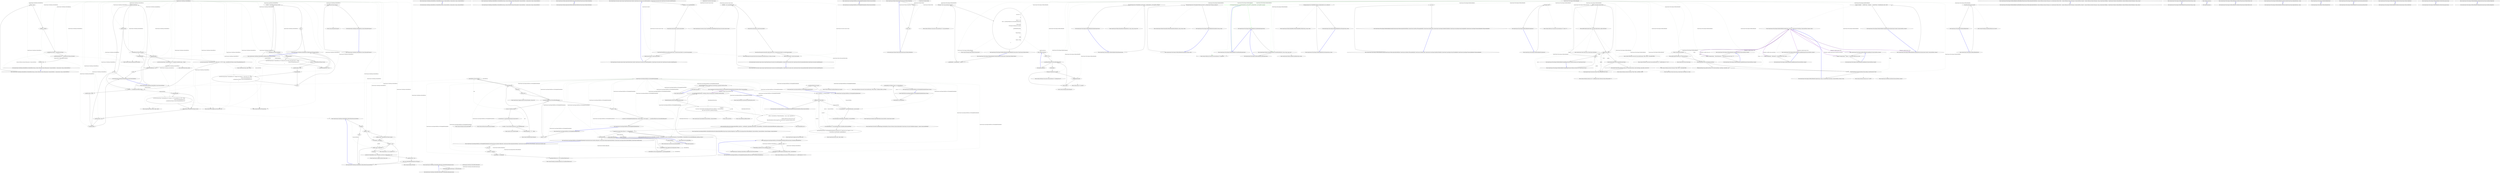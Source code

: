 digraph  {
n72 [label="QuantConnect.Scheduling.ScheduledEvent", span=""];
n73 [label="QuantConnect.Scheduling.ScheduledEventException", span=""];
n0 [cluster="QuantConnect.Scheduling.ScheduledEvent.ScheduledEvent(string, System.DateTime, System.Action<string, System.DateTime>)", label="Entry QuantConnect.Scheduling.ScheduledEvent.ScheduledEvent(string, System.DateTime, System.Action<string, System.DateTime>)", span="88-88"];
n1 [cluster="QuantConnect.Scheduling.ScheduledEvent.ScheduledEvent(string, System.DateTime, System.Action<string, System.DateTime>)", label="Exit QuantConnect.Scheduling.ScheduledEvent.ScheduledEvent(string, System.DateTime, System.Action<string, System.DateTime>)", span="88-88"];
n2 [cluster="QuantConnect.Scheduling.ScheduledEvent.ScheduledEvent(string, System.Collections.Generic.IEnumerable<System.DateTime>, System.Action<string, System.DateTime>)", label="Entry QuantConnect.Scheduling.ScheduledEvent.ScheduledEvent(string, System.Collections.Generic.IEnumerable<System.DateTime>, System.Action<string, System.DateTime>)", span="99-99"];
n3 [cluster="QuantConnect.Scheduling.ScheduledEvent.ScheduledEvent(string, System.Collections.Generic.IEnumerable<System.DateTime>, System.Action<string, System.DateTime>)", label="Exit QuantConnect.Scheduling.ScheduledEvent.ScheduledEvent(string, System.Collections.Generic.IEnumerable<System.DateTime>, System.Action<string, System.DateTime>)", span="99-99"];
n4 [cluster="QuantConnect.Scheduling.ScheduledEvent.ScheduledEvent(string, System.Collections.Generic.IEnumerator<System.DateTime>, System.Action<string, System.DateTime>)", label="Entry QuantConnect.Scheduling.ScheduledEvent.ScheduledEvent(string, System.Collections.Generic.IEnumerator<System.DateTime>, System.Action<string, System.DateTime>)", span="110-110"];
n5 [cluster="QuantConnect.Scheduling.ScheduledEvent.ScheduledEvent(string, System.Collections.Generic.IEnumerator<System.DateTime>, System.Action<string, System.DateTime>)", label="_name = name", span="112-112"];
n6 [cluster="QuantConnect.Scheduling.ScheduledEvent.ScheduledEvent(string, System.Collections.Generic.IEnumerator<System.DateTime>, System.Action<string, System.DateTime>)", label="_callback = callback", span="113-113"];
n7 [cluster="QuantConnect.Scheduling.ScheduledEvent.ScheduledEvent(string, System.Collections.Generic.IEnumerator<System.DateTime>, System.Action<string, System.DateTime>)", label="_orderedEventUtcTimes = orderedEventUtcTimes", span="114-114"];
n8 [cluster="QuantConnect.Scheduling.ScheduledEvent.ScheduledEvent(string, System.Collections.Generic.IEnumerator<System.DateTime>, System.Action<string, System.DateTime>)", label="_endOfScheduledEvents = !_orderedEventUtcTimes.MoveNext()", span="117-117"];
n9 [cluster="QuantConnect.Scheduling.ScheduledEvent.ScheduledEvent(string, System.Collections.Generic.IEnumerator<System.DateTime>, System.Action<string, System.DateTime>)", label="Enabled = true", span="119-119"];
n11 [cluster="System.Collections.IEnumerator.MoveNext()", label="Entry System.Collections.IEnumerator.MoveNext()", span="0-0"];
n10 [cluster="QuantConnect.Scheduling.ScheduledEvent.ScheduledEvent(string, System.Collections.Generic.IEnumerator<System.DateTime>, System.Action<string, System.DateTime>)", label="Exit QuantConnect.Scheduling.ScheduledEvent.ScheduledEvent(string, System.Collections.Generic.IEnumerator<System.DateTime>, System.Action<string, System.DateTime>)", span="110-110"];
n12 [cluster="QuantConnect.Scheduling.ScheduledEvent.Scan(System.DateTime)", label="Entry QuantConnect.Scheduling.ScheduledEvent.Scan(System.DateTime)", span="126-126"];
n13 [cluster="QuantConnect.Scheduling.ScheduledEvent.Scan(System.DateTime)", label=_endOfScheduledEvents, span="128-128"];
n23 [cluster="QuantConnect.Scheduling.ScheduledEvent.Scan(System.DateTime)", label="utcTime >= _orderedEventUtcTimes.Current", span="154-154"];
n25 [cluster="QuantConnect.Scheduling.ScheduledEvent.Scan(System.DateTime)", label="Log.Trace(string.Format(''ScheduledEvent.{0}: Firing at {1} UTC Scheduled at {2} UTC'', Name,\r\n                            utcTime.ToString(DateFormat.UI),\r\n                            _orderedEventUtcTimes.Current.ToString(DateFormat.UI))\r\n                            )", span="158-161"];
n14 [cluster="QuantConnect.Scheduling.ScheduledEvent.Scan(System.DateTime)", label="return;", span="130-130"];
n15 [cluster="QuantConnect.Scheduling.ScheduledEvent.Scan(System.DateTime)", label=_needsMoveNext, span="135-135"];
n16 [cluster="QuantConnect.Scheduling.ScheduledEvent.Scan(System.DateTime)", label="!_orderedEventUtcTimes.MoveNext()", span="138-138"];
n17 [cluster="QuantConnect.Scheduling.ScheduledEvent.Scan(System.DateTime)", label=IsLoggingEnabled, span="140-140"];
n21 [cluster="QuantConnect.Scheduling.ScheduledEvent.Scan(System.DateTime)", label=IsLoggingEnabled, span="147-147"];
n18 [cluster="QuantConnect.Scheduling.ScheduledEvent.Scan(System.DateTime)", label="Log.Trace(string.Format(''ScheduledEvent.{0}: Completed scheduled events.'', Name))", span="142-142"];
n19 [cluster="QuantConnect.Scheduling.ScheduledEvent.Scan(System.DateTime)", label="_endOfScheduledEvents = true", span="144-144"];
n31 [cluster="string.Format(string, object)", label="Entry string.Format(string, object)", span="0-0"];
n32 [cluster="QuantConnect.Logging.Log.Trace(string, bool)", label="Entry QuantConnect.Logging.Log.Trace(string, bool)", span="106-106"];
n20 [cluster="QuantConnect.Scheduling.ScheduledEvent.Scan(System.DateTime)", label="return;", span="145-145"];
n22 [cluster="QuantConnect.Scheduling.ScheduledEvent.Scan(System.DateTime)", label="Log.Trace(string.Format(''ScheduledEvent.{0}: Next event: {1} UTC'', Name, _orderedEventUtcTimes.Current.ToString(DateFormat.UI)))", span="149-149"];
n33 [cluster="System.DateTime.ToString(string)", label="Entry System.DateTime.ToString(string)", span="0-0"];
n34 [cluster="string.Format(string, object, object)", label="Entry string.Format(string, object, object)", span="0-0"];
n24 [cluster="QuantConnect.Scheduling.ScheduledEvent.Scan(System.DateTime)", label=IsLoggingEnabled, span="156-156"];
n28 [cluster="QuantConnect.Scheduling.ScheduledEvent.Scan(System.DateTime)", label="_needsMoveNext = false", span="170-170"];
n26 [cluster="QuantConnect.Scheduling.ScheduledEvent.Scan(System.DateTime)", label="OnEventFired(_orderedEventUtcTimes.Current)", span="164-164"];
n35 [cluster="string.Format(string, object, object, object)", label="Entry string.Format(string, object, object, object)", span="0-0"];
n27 [cluster="QuantConnect.Scheduling.ScheduledEvent.Scan(System.DateTime)", label="_needsMoveNext = true", span="165-165"];
n36 [cluster="QuantConnect.Scheduling.ScheduledEvent.OnEventFired(System.DateTime)", label="Entry QuantConnect.Scheduling.ScheduledEvent.OnEventFired(System.DateTime)", span="228-228"];
n29 [cluster="QuantConnect.Scheduling.ScheduledEvent.Scan(System.DateTime)", label=_needsMoveNext, span="176-176"];
n30 [cluster="QuantConnect.Scheduling.ScheduledEvent.Scan(System.DateTime)", label="Exit QuantConnect.Scheduling.ScheduledEvent.Scan(System.DateTime)", span="126-126"];
n37 [cluster="QuantConnect.Scheduling.ScheduledEvent.SkipEventsUntil(System.DateTime)", label="Entry QuantConnect.Scheduling.ScheduledEvent.SkipEventsUntil(System.DateTime)", span="183-183"];
n38 [cluster="QuantConnect.Scheduling.ScheduledEvent.SkipEventsUntil(System.DateTime)", label="utcTime < _orderedEventUtcTimes.Current", span="186-186"];
n41 [cluster="QuantConnect.Scheduling.ScheduledEvent.SkipEventsUntil(System.DateTime)", label="utcTime <= _orderedEventUtcTimes.Current", span="191-191"];
n44 [cluster="QuantConnect.Scheduling.ScheduledEvent.SkipEventsUntil(System.DateTime)", label="Log.Trace(string.Format(''ScheduledEvent.{0}: Skipped events before {1}. Next event: {2}'', Name,\r\n                            utcTime.ToString(DateFormat.UI),\r\n                            _orderedEventUtcTimes.Current.ToString(DateFormat.UI)\r\n                            ))", span="198-201"];
n47 [cluster="QuantConnect.Scheduling.ScheduledEvent.SkipEventsUntil(System.DateTime)", label="Log.Trace(string.Format(''ScheduledEvent.{0}: Exhausted event stream during skip until {1}'', Name,\r\n                    utcTime.ToString(DateFormat.UI)\r\n                    ))", span="208-210"];
n39 [cluster="QuantConnect.Scheduling.ScheduledEvent.SkipEventsUntil(System.DateTime)", label="return;", span="186-186"];
n40 [cluster="QuantConnect.Scheduling.ScheduledEvent.SkipEventsUntil(System.DateTime)", label="_orderedEventUtcTimes.MoveNext()", span="188-188"];
n46 [cluster="QuantConnect.Scheduling.ScheduledEvent.SkipEventsUntil(System.DateTime)", label=IsLoggingEnabled, span="206-206"];
n42 [cluster="QuantConnect.Scheduling.ScheduledEvent.SkipEventsUntil(System.DateTime)", label="_needsMoveNext = false", span="194-194"];
n43 [cluster="QuantConnect.Scheduling.ScheduledEvent.SkipEventsUntil(System.DateTime)", label=IsLoggingEnabled, span="196-196"];
n45 [cluster="QuantConnect.Scheduling.ScheduledEvent.SkipEventsUntil(System.DateTime)", label="return;", span="203-203"];
n48 [cluster="QuantConnect.Scheduling.ScheduledEvent.SkipEventsUntil(System.DateTime)", label="_endOfScheduledEvents = true", span="212-212"];
n49 [cluster="QuantConnect.Scheduling.ScheduledEvent.SkipEventsUntil(System.DateTime)", label="Exit QuantConnect.Scheduling.ScheduledEvent.SkipEventsUntil(System.DateTime)", span="183-183"];
n50 [cluster="QuantConnect.Scheduling.ScheduledEvent.System.IDisposable.Dispose()", label="Entry QuantConnect.Scheduling.ScheduledEvent.System.IDisposable.Dispose()", span="219-219"];
n51 [cluster="QuantConnect.Scheduling.ScheduledEvent.System.IDisposable.Dispose()", label="_orderedEventUtcTimes.Dispose()", span="221-221"];
n52 [cluster="QuantConnect.Scheduling.ScheduledEvent.System.IDisposable.Dispose()", label="Exit QuantConnect.Scheduling.ScheduledEvent.System.IDisposable.Dispose()", span="219-219"];
n53 [cluster="System.IDisposable.Dispose()", label="Entry System.IDisposable.Dispose()", span="0-0"];
n54 [cluster="QuantConnect.Scheduling.ScheduledEvent.OnEventFired(System.DateTime)", label="!Enabled", span="233-233"];
n60 [cluster="QuantConnect.Scheduling.ScheduledEvent.OnEventFired(System.DateTime)", label="handler(_name, triggerTime)", span="240-240"];
n55 [cluster="QuantConnect.Scheduling.ScheduledEvent.OnEventFired(System.DateTime)", label="return;", span="233-233"];
n56 [cluster="QuantConnect.Scheduling.ScheduledEvent.OnEventFired(System.DateTime)", label="_callback != null", span="235-235"];
n57 [cluster="QuantConnect.Scheduling.ScheduledEvent.OnEventFired(System.DateTime)", label="_callback(_name, _orderedEventUtcTimes.Current)", span="237-237"];
n58 [cluster="QuantConnect.Scheduling.ScheduledEvent.OnEventFired(System.DateTime)", label="var handler = EventFired", span="239-239"];
n66 [cluster="System.Action<T1, T2>.Invoke(T1, T2)", label="Entry System.Action<T1, T2>.Invoke(T1, T2)", span="0-0"];
n59 [cluster="QuantConnect.Scheduling.ScheduledEvent.OnEventFired(System.DateTime)", label="handler != null", span="240-240"];
n61 [cluster="QuantConnect.Scheduling.ScheduledEvent.OnEventFired(System.DateTime)", label=Exception, span="242-242"];
n65 [cluster="QuantConnect.Scheduling.ScheduledEvent.OnEventFired(System.DateTime)", label="Exit QuantConnect.Scheduling.ScheduledEvent.OnEventFired(System.DateTime)", span="228-228"];
n62 [cluster="QuantConnect.Scheduling.ScheduledEvent.OnEventFired(System.DateTime)", label="Log.Error($''ScheduledEvent.Scan(): Exception was thrown in OnEventFired: {ex}'')", span="244-244"];
n63 [cluster="QuantConnect.Scheduling.ScheduledEvent.OnEventFired(System.DateTime)", label="_needsMoveNext = true", span="247-247"];
n67 [cluster="QuantConnect.Logging.Log.Error(string, bool)", label="Entry QuantConnect.Logging.Log.Error(string, bool)", span="65-65"];
n64 [cluster="QuantConnect.Scheduling.ScheduledEvent.OnEventFired(System.DateTime)", label="throw new ScheduledEventException(ex.ToString());", span="248-248"];
n68 [cluster="QuantConnect.Scheduling.ScheduledEventException.ScheduledEventException(string)", label="Entry QuantConnect.Scheduling.ScheduledEventException.ScheduledEventException(string)", span="267-267"];
n69 [cluster="System.Exception.ToString()", label="Entry System.Exception.ToString()", span="0-0"];
n70 [cluster="QuantConnect.Scheduling.ScheduledEventException.ScheduledEventException(string)", label="ScheduledEventExceptionMessage = exceptionMessage", span="269-269"];
n71 [cluster="QuantConnect.Scheduling.ScheduledEventException.ScheduledEventException(string)", label="Exit QuantConnect.Scheduling.ScheduledEventException.ScheduledEventException(string)", span="267-267"];
m0_0 [cluster="QuantConnect.Packets.AlgorithmNodePacket.AlgorithmNodePacket(QuantConnect.Packets.PacketType)", file="AlgorithmNodePacket.cs", label="Entry QuantConnect.Packets.AlgorithmNodePacket.AlgorithmNodePacket(QuantConnect.Packets.PacketType)", span="30-30"];
m0_1 [cluster="QuantConnect.Packets.AlgorithmNodePacket.AlgorithmNodePacket(QuantConnect.Packets.PacketType)", file="AlgorithmNodePacket.cs", label="Exit QuantConnect.Packets.AlgorithmNodePacket.AlgorithmNodePacket(QuantConnect.Packets.PacketType)", span="30-30"];
m1_8 [cluster="QuantConnect.Securities.Crypto.Crypto.Crypto(QuantConnect.Symbol, QuantConnect.Securities.SecurityExchangeHours, QuantConnect.Securities.Cash, QuantConnect.Securities.SymbolProperties)", file="IResultHandler.cs", label="Entry QuantConnect.Securities.Crypto.Crypto.Crypto(QuantConnect.Symbol, QuantConnect.Securities.SecurityExchangeHours, QuantConnect.Securities.Cash, QuantConnect.Securities.SymbolProperties)", span="69-69"];
m1_9 [cluster="QuantConnect.Securities.Crypto.Crypto.Crypto(QuantConnect.Symbol, QuantConnect.Securities.SecurityExchangeHours, QuantConnect.Securities.Cash, QuantConnect.Securities.SymbolProperties)", file="IResultHandler.cs", label="Holdings = new CryptoHolding(this)", span="86-86"];
m1_11 [cluster="QuantConnect.Securities.Crypto.Crypto.Crypto(QuantConnect.Symbol, QuantConnect.Securities.SecurityExchangeHours, QuantConnect.Securities.Cash, QuantConnect.Securities.SymbolProperties)", file="IResultHandler.cs", label="Forex.Forex.DecomposeCurrencyPair(symbol.Value, out baseCurrencySymbol, out quoteCurrencySymbol)", span="90-90"];
m1_10 [cluster="QuantConnect.Securities.Crypto.Crypto.Crypto(QuantConnect.Symbol, QuantConnect.Securities.SecurityExchangeHours, QuantConnect.Securities.Cash, QuantConnect.Securities.SymbolProperties)", file="IResultHandler.cs", label="string baseCurrencySymbol, quoteCurrencySymbol", span="89-89"];
m1_12 [cluster="QuantConnect.Securities.Crypto.Crypto.Crypto(QuantConnect.Symbol, QuantConnect.Securities.SecurityExchangeHours, QuantConnect.Securities.Cash, QuantConnect.Securities.SymbolProperties)", file="IResultHandler.cs", label="BaseCurrencySymbol = baseCurrencySymbol", span="91-91"];
m1_13 [cluster="QuantConnect.Securities.Crypto.Crypto.Crypto(QuantConnect.Symbol, QuantConnect.Securities.SecurityExchangeHours, QuantConnect.Securities.Cash, QuantConnect.Securities.SymbolProperties)", file="IResultHandler.cs", label="Exit QuantConnect.Securities.Crypto.Crypto.Crypto(QuantConnect.Symbol, QuantConnect.Securities.SecurityExchangeHours, QuantConnect.Securities.Cash, QuantConnect.Securities.SymbolProperties)", span="69-69"];
m1_6 [cluster="QuantConnect.Securities.Crypto.CryptoHolding.CryptoHolding(QuantConnect.Securities.Crypto.Crypto)", file="IResultHandler.cs", label="Entry QuantConnect.Securities.Crypto.CryptoHolding.CryptoHolding(QuantConnect.Securities.Crypto.Crypto)", span="27-27"];
m1_0 [cluster="QuantConnect.Securities.Crypto.Crypto.Crypto(QuantConnect.Securities.SecurityExchangeHours, QuantConnect.Securities.Cash, QuantConnect.Data.SubscriptionDataConfig, QuantConnect.Securities.SymbolProperties)", file="IResultHandler.cs", label="Entry QuantConnect.Securities.Crypto.Crypto.Crypto(QuantConnect.Securities.SecurityExchangeHours, QuantConnect.Securities.Cash, QuantConnect.Data.SubscriptionDataConfig, QuantConnect.Securities.SymbolProperties)", span="37-37"];
m1_1 [cluster="QuantConnect.Securities.Crypto.Crypto.Crypto(QuantConnect.Securities.SecurityExchangeHours, QuantConnect.Securities.Cash, QuantConnect.Data.SubscriptionDataConfig, QuantConnect.Securities.SymbolProperties)", file="IResultHandler.cs", label="Holdings = new CryptoHolding(this)", span="54-54"];
m1_3 [cluster="QuantConnect.Securities.Crypto.Crypto.Crypto(QuantConnect.Securities.SecurityExchangeHours, QuantConnect.Securities.Cash, QuantConnect.Data.SubscriptionDataConfig, QuantConnect.Securities.SymbolProperties)", file="IResultHandler.cs", label="Forex.Forex.DecomposeCurrencyPair(config.Symbol.Value, out baseCurrencySymbol, out quoteCurrencySymbol)", span="58-58"];
m1_2 [cluster="QuantConnect.Securities.Crypto.Crypto.Crypto(QuantConnect.Securities.SecurityExchangeHours, QuantConnect.Securities.Cash, QuantConnect.Data.SubscriptionDataConfig, QuantConnect.Securities.SymbolProperties)", file="IResultHandler.cs", label="string baseCurrencySymbol, quoteCurrencySymbol", span="57-57"];
m1_4 [cluster="QuantConnect.Securities.Crypto.Crypto.Crypto(QuantConnect.Securities.SecurityExchangeHours, QuantConnect.Securities.Cash, QuantConnect.Data.SubscriptionDataConfig, QuantConnect.Securities.SymbolProperties)", file="IResultHandler.cs", label="BaseCurrencySymbol = baseCurrencySymbol", span="59-59"];
m1_5 [cluster="QuantConnect.Securities.Crypto.Crypto.Crypto(QuantConnect.Securities.SecurityExchangeHours, QuantConnect.Securities.Cash, QuantConnect.Data.SubscriptionDataConfig, QuantConnect.Securities.SymbolProperties)", file="IResultHandler.cs", label="Exit QuantConnect.Securities.Crypto.Crypto.Crypto(QuantConnect.Securities.SecurityExchangeHours, QuantConnect.Securities.Cash, QuantConnect.Data.SubscriptionDataConfig, QuantConnect.Securities.SymbolProperties)", span="37-37"];
m1_7 [cluster="QuantConnect.Securities.Forex.Forex.DecomposeCurrencyPair(string, out string, out string)", file="IResultHandler.cs", label="Entry QuantConnect.Securities.Forex.Forex.DecomposeCurrencyPair(string, out string, out string)", span="108-108"];
m1_14 [file="IResultHandler.cs", label="QuantConnect.Securities.Crypto.Crypto", span=""];
m3_54 [cluster="QuantConnect.Logging.Log.Error(System.Exception, string, bool)", file="LiveTradingRealTimeHandler.cs", label="Entry QuantConnect.Logging.Log.Error(System.Exception, string, bool)", span="98-98"];
m3_25 [cluster="Unk.Where", file="LiveTradingRealTimeHandler.cs", label="Entry Unk.Where", span=""];
m3_71 [cluster="QuantConnect.Lean.Engine.RealTime.LiveTradingRealTimeHandler.Remove(string)", file="LiveTradingRealTimeHandler.cs", label="Entry QuantConnect.Lean.Engine.RealTime.LiveTradingRealTimeHandler.Remove(string)", span="173-173"];
m3_72 [cluster="QuantConnect.Lean.Engine.RealTime.LiveTradingRealTimeHandler.Remove(string)", file="LiveTradingRealTimeHandler.cs", label="ScheduledEvent scheduledEvent", span="175-175"];
m3_73 [cluster="QuantConnect.Lean.Engine.RealTime.LiveTradingRealTimeHandler.Remove(string)", file="LiveTradingRealTimeHandler.cs", label="_scheduledEvents.TryRemove(name, out scheduledEvent)", span="176-176"];
m3_74 [cluster="QuantConnect.Lean.Engine.RealTime.LiveTradingRealTimeHandler.Remove(string)", file="LiveTradingRealTimeHandler.cs", label="Exit QuantConnect.Lean.Engine.RealTime.LiveTradingRealTimeHandler.Remove(string)", span="173-173"];
m3_81 [cluster="System.Threading.CancellationTokenSource.Cancel()", file="LiveTradingRealTimeHandler.cs", label="Entry System.Threading.CancellationTokenSource.Cancel()", span="0-0"];
m3_28 [cluster="lambda expression", file="LiveTradingRealTimeHandler.cs", label="Entry lambda expression", span="76-80"];
m3_29 [cluster="lambda expression", file="LiveTradingRealTimeHandler.cs", label="RefreshMarketHoursToday(triggerTime.ConvertFromUtc(_algorithm.TimeZone).Date)", span="79-79"];
m3_31 [cluster="lambda expression", file="LiveTradingRealTimeHandler.cs", label="Entry lambda expression", span="86-86"];
m3_30 [cluster="lambda expression", file="LiveTradingRealTimeHandler.cs", label="Exit lambda expression", span="76-80"];
m3_32 [cluster="lambda expression", file="LiveTradingRealTimeHandler.cs", label="x.IsInternalFeed()", span="86-86"];
m3_33 [cluster="lambda expression", file="LiveTradingRealTimeHandler.cs", label="Exit lambda expression", span="86-86"];
m3_26 [cluster="Unk.EverySecurityEndOfDay", file="LiveTradingRealTimeHandler.cs", label="Entry Unk.EverySecurityEndOfDay", span=""];
m3_78 [cluster="QuantConnect.Lean.Engine.RealTime.LiveTradingRealTimeHandler.Exit()", file="LiveTradingRealTimeHandler.cs", label="Entry QuantConnect.Lean.Engine.RealTime.LiveTradingRealTimeHandler.Exit()", span="192-192"];
m3_79 [cluster="QuantConnect.Lean.Engine.RealTime.LiveTradingRealTimeHandler.Exit()", file="LiveTradingRealTimeHandler.cs", label="_cancellationTokenSource.Cancel()", span="194-194"];
m3_80 [cluster="QuantConnect.Lean.Engine.RealTime.LiveTradingRealTimeHandler.Exit()", file="LiveTradingRealTimeHandler.cs", label="Exit QuantConnect.Lean.Engine.RealTime.LiveTradingRealTimeHandler.Exit()", span="192-192"];
m3_51 [cluster="System.Convert.ToInt32(double)", file="LiveTradingRealTimeHandler.cs", label="Entry System.Convert.ToInt32(double)", span="0-0"];
m3_50 [cluster="System.DateTime.RoundUp(System.TimeSpan)", file="LiveTradingRealTimeHandler.cs", label="Entry System.DateTime.RoundUp(System.TimeSpan)", span="509-509"];
m3_18 [cluster="QuantConnect.Lean.Engine.RealTime.LiveTradingRealTimeHandler.RefreshMarketHoursToday(System.DateTime)", file="LiveTradingRealTimeHandler.cs", label="Entry QuantConnect.Lean.Engine.RealTime.LiveTradingRealTimeHandler.RefreshMarketHoursToday(System.DateTime)", span="140-140"];
m3_56 [cluster="QuantConnect.Lean.Engine.RealTime.LiveTradingRealTimeHandler.RefreshMarketHoursToday(System.DateTime)", file="LiveTradingRealTimeHandler.cs", label="date = date.Date", span="142-142"];
m3_57 [cluster="QuantConnect.Lean.Engine.RealTime.LiveTradingRealTimeHandler.RefreshMarketHoursToday(System.DateTime)", file="LiveTradingRealTimeHandler.cs", label="_algorithm.Securities.Values", span="145-145"];
m3_58 [cluster="QuantConnect.Lean.Engine.RealTime.LiveTradingRealTimeHandler.RefreshMarketHoursToday(System.DateTime)", file="LiveTradingRealTimeHandler.cs", label="var marketHours = _api.MarketToday(date, security.Symbol)", span="147-147"];
m3_59 [cluster="QuantConnect.Lean.Engine.RealTime.LiveTradingRealTimeHandler.RefreshMarketHoursToday(System.DateTime)", file="LiveTradingRealTimeHandler.cs", label="security.Exchange.SetMarketHours(marketHours, date.DayOfWeek)", span="148-148"];
m3_60 [cluster="QuantConnect.Lean.Engine.RealTime.LiveTradingRealTimeHandler.RefreshMarketHoursToday(System.DateTime)", file="LiveTradingRealTimeHandler.cs", label="var localMarketHours = security.Exchange.Hours.MarketHours[date.DayOfWeek]", span="149-149"];
m3_61 [cluster="QuantConnect.Lean.Engine.RealTime.LiveTradingRealTimeHandler.RefreshMarketHoursToday(System.DateTime)", file="LiveTradingRealTimeHandler.cs", label="Log.Trace(string.Format(''LiveTradingRealTimeHandler.SetupEvents({0}): Market hours set: Symbol: {1} {2}'',\r\n                        security.Type, security.Symbol, localMarketHours))", span="150-151"];
m3_62 [cluster="QuantConnect.Lean.Engine.RealTime.LiveTradingRealTimeHandler.RefreshMarketHoursToday(System.DateTime)", file="LiveTradingRealTimeHandler.cs", label="Exit QuantConnect.Lean.Engine.RealTime.LiveTradingRealTimeHandler.RefreshMarketHoursToday(System.DateTime)", span="140-140"];
m3_63 [cluster="QuantConnect.Interfaces.IApi.MarketToday(System.DateTime, QuantConnect.Symbol)", file="LiveTradingRealTimeHandler.cs", label="Entry QuantConnect.Interfaces.IApi.MarketToday(System.DateTime, QuantConnect.Symbol)", span="291-291"];
m3_75 [cluster="System.Collections.Concurrent.ConcurrentDictionary<TKey, TValue>.TryRemove(TKey, out TValue)", file="LiveTradingRealTimeHandler.cs", label="Entry System.Collections.Concurrent.ConcurrentDictionary<TKey, TValue>.TryRemove(TKey, out TValue)", span="0-0"];
m3_35 [cluster="QuantConnect.Lean.Engine.RealTime.LiveTradingRealTimeHandler.Run()", file="LiveTradingRealTimeHandler.cs", label="Entry QuantConnect.Lean.Engine.RealTime.LiveTradingRealTimeHandler.Run()", span="105-105"];
m3_36 [cluster="QuantConnect.Lean.Engine.RealTime.LiveTradingRealTimeHandler.Run()", file="LiveTradingRealTimeHandler.cs", label="_isActive = true", span="107-107"];
m3_37 [cluster="QuantConnect.Lean.Engine.RealTime.LiveTradingRealTimeHandler.Run()", file="LiveTradingRealTimeHandler.cs", label="!_cancellationTokenSource.IsCancellationRequested", span="110-110"];
m3_38 [cluster="QuantConnect.Lean.Engine.RealTime.LiveTradingRealTimeHandler.Run()", file="LiveTradingRealTimeHandler.cs", label="var time = DateTime.UtcNow", span="114-114"];
m3_46 [cluster="QuantConnect.Lean.Engine.RealTime.LiveTradingRealTimeHandler.Run()", file="LiveTradingRealTimeHandler.cs", label="_isActive = false", span="133-133"];
m3_39 [cluster="QuantConnect.Lean.Engine.RealTime.LiveTradingRealTimeHandler.Run()", file="LiveTradingRealTimeHandler.cs", label="var nextSecond = time.RoundUp(TimeSpan.FromSeconds(1))", span="117-117"];
m3_40 [cluster="QuantConnect.Lean.Engine.RealTime.LiveTradingRealTimeHandler.Run()", file="LiveTradingRealTimeHandler.cs", label="var delay = Convert.ToInt32((nextSecond - time).TotalMilliseconds)", span="118-118"];
m3_43 [cluster="QuantConnect.Lean.Engine.RealTime.LiveTradingRealTimeHandler.Run()", file="LiveTradingRealTimeHandler.cs", label="scheduledEvent.Value.Scan(time)", span="124-124"];
m3_41 [cluster="QuantConnect.Lean.Engine.RealTime.LiveTradingRealTimeHandler.Run()", file="LiveTradingRealTimeHandler.cs", label="Thread.Sleep(delay < 0 ? 1 : delay)", span="119-119"];
m3_42 [cluster="QuantConnect.Lean.Engine.RealTime.LiveTradingRealTimeHandler.Run()", file="LiveTradingRealTimeHandler.cs", label=_scheduledEvents, span="122-122"];
m3_44 [cluster="QuantConnect.Lean.Engine.RealTime.LiveTradingRealTimeHandler.Run()", file="LiveTradingRealTimeHandler.cs", label=Exception, span="127-127"];
m3_45 [cluster="QuantConnect.Lean.Engine.RealTime.LiveTradingRealTimeHandler.Run()", file="LiveTradingRealTimeHandler.cs", label="Log.Error(err)", span="129-129"];
m3_47 [cluster="QuantConnect.Lean.Engine.RealTime.LiveTradingRealTimeHandler.Run()", file="LiveTradingRealTimeHandler.cs", label="Log.Trace(''LiveTradingRealTimeHandler.Run(): Exiting thread... Exit triggered: '' + _cancellationTokenSource.IsCancellationRequested)", span="134-134"];
m3_48 [cluster="QuantConnect.Lean.Engine.RealTime.LiveTradingRealTimeHandler.Run()", file="LiveTradingRealTimeHandler.cs", label="Exit QuantConnect.Lean.Engine.RealTime.LiveTradingRealTimeHandler.Run()", span="105-105"];
m3_64 [cluster="QuantConnect.Securities.SecurityExchange.SetMarketHours(System.Collections.Generic.IEnumerable<QuantConnect.Securities.MarketHoursSegment>, params System.DayOfWeek[])", file="LiveTradingRealTimeHandler.cs", label="Entry QuantConnect.Securities.SecurityExchange.SetMarketHours(System.Collections.Generic.IEnumerable<QuantConnect.Securities.MarketHoursSegment>, params System.DayOfWeek[])", span="126-126"];
m3_16 [cluster="System.Threading.CancellationTokenSource.CancellationTokenSource()", file="LiveTradingRealTimeHandler.cs", label="Entry System.Threading.CancellationTokenSource.CancellationTokenSource()", span="0-0"];
m3_27 [cluster="QuantConnect.Scheduling.ScheduledEvent.SkipEventsUntil(System.DateTime)", file="LiveTradingRealTimeHandler.cs", label="Entry QuantConnect.Scheduling.ScheduledEvent.SkipEventsUntil(System.DateTime)", span="183-183"];
m3_52 [cluster="System.Threading.Thread.Sleep(int)", file="LiveTradingRealTimeHandler.cs", label="Entry System.Threading.Thread.Sleep(int)", span="0-0"];
m3_70 [cluster="System.Collections.Concurrent.ConcurrentDictionary<K, V>.AddOrUpdate<K, V>(K, V)", file="LiveTradingRealTimeHandler.cs", label="Entry System.Collections.Concurrent.ConcurrentDictionary<K, V>.AddOrUpdate<K, V>(K, V)", span="134-134"];
m3_34 [cluster="QuantConnect.Securities.Security.IsInternalFeed()", file="LiveTradingRealTimeHandler.cs", label="Entry QuantConnect.Securities.Security.IsInternalFeed()", span="30-30"];
m3_20 [cluster="QuantConnect.Time.EachDay(System.DateTime, System.DateTime)", file="LiveTradingRealTimeHandler.cs", label="Entry QuantConnect.Time.EachDay(System.DateTime, System.DateTime)", span="233-233"];
m3_65 [cluster="string.Format(string, object, object, object)", file="LiveTradingRealTimeHandler.cs", label="Entry string.Format(string, object, object, object)", span="0-0"];
m3_76 [cluster="QuantConnect.Lean.Engine.RealTime.LiveTradingRealTimeHandler.SetTime(System.DateTime)", file="LiveTradingRealTimeHandler.cs", label="Entry QuantConnect.Lean.Engine.RealTime.LiveTradingRealTimeHandler.SetTime(System.DateTime)", span="183-183"];
m3_77 [cluster="QuantConnect.Lean.Engine.RealTime.LiveTradingRealTimeHandler.SetTime(System.DateTime)", file="LiveTradingRealTimeHandler.cs", label="Exit QuantConnect.Lean.Engine.RealTime.LiveTradingRealTimeHandler.SetTime(System.DateTime)", span="183-183"];
m3_22 [cluster="ScheduledEvent.cstr", file="LiveTradingRealTimeHandler.cs", label="Entry ScheduledEvent.cstr", span=""];
m3_0 [cluster="QuantConnect.Lean.Engine.RealTime.LiveTradingRealTimeHandler.Setup(QuantConnect.Interfaces.IAlgorithm, QuantConnect.Packets.AlgorithmNodePacket, QuantConnect.Lean.Engine.Results.IResultHandler, QuantConnect.Interfaces.IApi)", file="LiveTradingRealTimeHandler.cs", label="Entry QuantConnect.Lean.Engine.RealTime.LiveTradingRealTimeHandler.Setup(QuantConnect.Interfaces.IAlgorithm, QuantConnect.Packets.AlgorithmNodePacket, QuantConnect.Lean.Engine.Results.IResultHandler, QuantConnect.Interfaces.IApi)", span="58-58"];
m3_1 [cluster="QuantConnect.Lean.Engine.RealTime.LiveTradingRealTimeHandler.Setup(QuantConnect.Interfaces.IAlgorithm, QuantConnect.Packets.AlgorithmNodePacket, QuantConnect.Lean.Engine.Results.IResultHandler, QuantConnect.Interfaces.IApi)", file="LiveTradingRealTimeHandler.cs", label="_api = api", span="61-61"];
m3_2 [cluster="QuantConnect.Lean.Engine.RealTime.LiveTradingRealTimeHandler.Setup(QuantConnect.Interfaces.IAlgorithm, QuantConnect.Packets.AlgorithmNodePacket, QuantConnect.Lean.Engine.Results.IResultHandler, QuantConnect.Interfaces.IApi)", file="LiveTradingRealTimeHandler.cs", label="_algorithm = algorithm", span="62-62"];
m3_3 [cluster="QuantConnect.Lean.Engine.RealTime.LiveTradingRealTimeHandler.Setup(QuantConnect.Interfaces.IAlgorithm, QuantConnect.Packets.AlgorithmNodePacket, QuantConnect.Lean.Engine.Results.IResultHandler, QuantConnect.Interfaces.IApi)", file="LiveTradingRealTimeHandler.cs", label="_resultHandler = resultHandler", span="63-63"];
m3_13 [cluster="QuantConnect.Lean.Engine.RealTime.LiveTradingRealTimeHandler.Setup(QuantConnect.Interfaces.IAlgorithm, QuantConnect.Packets.AlgorithmNodePacket, QuantConnect.Lean.Engine.Results.IResultHandler, QuantConnect.Interfaces.IApi)", file="LiveTradingRealTimeHandler.cs", label="scheduledEvent.Value.SkipEventsUntil(algorithm.UtcTime)", span="95-95"];
m3_4 [cluster="QuantConnect.Lean.Engine.RealTime.LiveTradingRealTimeHandler.Setup(QuantConnect.Interfaces.IAlgorithm, QuantConnect.Packets.AlgorithmNodePacket, QuantConnect.Lean.Engine.Results.IResultHandler, QuantConnect.Interfaces.IApi)", file="LiveTradingRealTimeHandler.cs", label="_cancellationTokenSource = new CancellationTokenSource()", span="64-64"];
m3_5 [cluster="QuantConnect.Lean.Engine.RealTime.LiveTradingRealTimeHandler.Setup(QuantConnect.Interfaces.IAlgorithm, QuantConnect.Packets.AlgorithmNodePacket, QuantConnect.Lean.Engine.Results.IResultHandler, QuantConnect.Interfaces.IApi)", file="LiveTradingRealTimeHandler.cs", label="var todayInAlgorithmTimeZone = DateTime.UtcNow.ConvertFromUtc(_algorithm.TimeZone).Date", span="66-66"];
m3_6 [cluster="QuantConnect.Lean.Engine.RealTime.LiveTradingRealTimeHandler.Setup(QuantConnect.Interfaces.IAlgorithm, QuantConnect.Packets.AlgorithmNodePacket, QuantConnect.Lean.Engine.Results.IResultHandler, QuantConnect.Interfaces.IApi)", file="LiveTradingRealTimeHandler.cs", label="RefreshMarketHoursToday(todayInAlgorithmTimeZone)", span="69-69"];
m3_7 [cluster="QuantConnect.Lean.Engine.RealTime.LiveTradingRealTimeHandler.Setup(QuantConnect.Interfaces.IAlgorithm, QuantConnect.Packets.AlgorithmNodePacket, QuantConnect.Lean.Engine.Results.IResultHandler, QuantConnect.Interfaces.IApi)", file="LiveTradingRealTimeHandler.cs", label="var times =\r\n                from date in Time.EachDay(todayInAlgorithmTimeZone.AddDays(1), Time.EndOfTime)\r\n                select date.ConvertToUtc(_algorithm.TimeZone)", span="72-74"];
m3_9 [cluster="QuantConnect.Lean.Engine.RealTime.LiveTradingRealTimeHandler.Setup(QuantConnect.Interfaces.IAlgorithm, QuantConnect.Packets.AlgorithmNodePacket, QuantConnect.Lean.Engine.Results.IResultHandler, QuantConnect.Interfaces.IApi)", file="LiveTradingRealTimeHandler.cs", label="Add(ScheduledEventFactory.EveryAlgorithmEndOfDay(_algorithm, _resultHandler, todayInAlgorithmTimeZone, Time.EndOfTime, ScheduledEvent.AlgorithmEndOfDayDelta, DateTime.UtcNow))", span="83-83"];
m3_11 [cluster="QuantConnect.Lean.Engine.RealTime.LiveTradingRealTimeHandler.Setup(QuantConnect.Interfaces.IAlgorithm, QuantConnect.Packets.AlgorithmNodePacket, QuantConnect.Lean.Engine.Results.IResultHandler, QuantConnect.Interfaces.IApi)", file="LiveTradingRealTimeHandler.cs", label="Add(ScheduledEventFactory.EverySecurityEndOfDay(_algorithm, _resultHandler, security, todayInAlgorithmTimeZone, Time.EndOfTime, ScheduledEvent.SecurityEndOfDayDelta, DateTime.UtcNow))", span="89-89"];
m3_8 [cluster="QuantConnect.Lean.Engine.RealTime.LiveTradingRealTimeHandler.Setup(QuantConnect.Interfaces.IAlgorithm, QuantConnect.Packets.AlgorithmNodePacket, QuantConnect.Lean.Engine.Results.IResultHandler, QuantConnect.Interfaces.IApi)", file="LiveTradingRealTimeHandler.cs", label="Add(new ScheduledEvent(''RefreshMarketHours'', times, (name, triggerTime) =>\r\n            {\r\n                // refresh market hours from api every day\r\n                RefreshMarketHoursToday(triggerTime.ConvertFromUtc(_algorithm.TimeZone).Date);\r\n            }))", span="76-80"];
m3_10 [cluster="QuantConnect.Lean.Engine.RealTime.LiveTradingRealTimeHandler.Setup(QuantConnect.Interfaces.IAlgorithm, QuantConnect.Packets.AlgorithmNodePacket, QuantConnect.Lean.Engine.Results.IResultHandler, QuantConnect.Interfaces.IApi)", file="LiveTradingRealTimeHandler.cs", label="_algorithm.Securities.Values.Where(x => x.IsInternalFeed())", span="86-86"];
m3_12 [cluster="QuantConnect.Lean.Engine.RealTime.LiveTradingRealTimeHandler.Setup(QuantConnect.Interfaces.IAlgorithm, QuantConnect.Packets.AlgorithmNodePacket, QuantConnect.Lean.Engine.Results.IResultHandler, QuantConnect.Interfaces.IApi)", file="LiveTradingRealTimeHandler.cs", label=_scheduledEvents, span="92-92"];
m3_14 [cluster="QuantConnect.Lean.Engine.RealTime.LiveTradingRealTimeHandler.Setup(QuantConnect.Interfaces.IAlgorithm, QuantConnect.Packets.AlgorithmNodePacket, QuantConnect.Lean.Engine.Results.IResultHandler, QuantConnect.Interfaces.IApi)", file="LiveTradingRealTimeHandler.cs", label="scheduledEvent.Value.IsLoggingEnabled = Log.DebuggingEnabled", span="97-97"];
m3_15 [cluster="QuantConnect.Lean.Engine.RealTime.LiveTradingRealTimeHandler.Setup(QuantConnect.Interfaces.IAlgorithm, QuantConnect.Packets.AlgorithmNodePacket, QuantConnect.Lean.Engine.Results.IResultHandler, QuantConnect.Interfaces.IApi)", file="LiveTradingRealTimeHandler.cs", label="Exit QuantConnect.Lean.Engine.RealTime.LiveTradingRealTimeHandler.Setup(QuantConnect.Interfaces.IAlgorithm, QuantConnect.Packets.AlgorithmNodePacket, QuantConnect.Lean.Engine.Results.IResultHandler, QuantConnect.Interfaces.IApi)", span="58-58"];
m3_21 [cluster="Unk.ConvertToUtc", file="LiveTradingRealTimeHandler.cs", label="Entry Unk.ConvertToUtc", span=""];
m3_23 [cluster="QuantConnect.Lean.Engine.RealTime.LiveTradingRealTimeHandler.Add(QuantConnect.Scheduling.ScheduledEvent)", file="LiveTradingRealTimeHandler.cs", label="Entry QuantConnect.Lean.Engine.RealTime.LiveTradingRealTimeHandler.Add(QuantConnect.Scheduling.ScheduledEvent)", span="159-159"];
m3_66 [cluster="QuantConnect.Lean.Engine.RealTime.LiveTradingRealTimeHandler.Add(QuantConnect.Scheduling.ScheduledEvent)", file="LiveTradingRealTimeHandler.cs", label="_algorithm != null", span="161-161"];
m3_67 [cluster="QuantConnect.Lean.Engine.RealTime.LiveTradingRealTimeHandler.Add(QuantConnect.Scheduling.ScheduledEvent)", file="LiveTradingRealTimeHandler.cs", label="scheduledEvent.SkipEventsUntil(_algorithm.UtcTime)", span="163-163"];
m3_68 [cluster="QuantConnect.Lean.Engine.RealTime.LiveTradingRealTimeHandler.Add(QuantConnect.Scheduling.ScheduledEvent)", file="LiveTradingRealTimeHandler.cs", label="_scheduledEvents.AddOrUpdate(scheduledEvent.Name, scheduledEvent)", span="166-166"];
m3_69 [cluster="QuantConnect.Lean.Engine.RealTime.LiveTradingRealTimeHandler.Add(QuantConnect.Scheduling.ScheduledEvent)", file="LiveTradingRealTimeHandler.cs", label="Exit QuantConnect.Lean.Engine.RealTime.LiveTradingRealTimeHandler.Add(QuantConnect.Scheduling.ScheduledEvent)", span="159-159"];
m3_55 [cluster="QuantConnect.Logging.Log.Trace(string, bool)", file="LiveTradingRealTimeHandler.cs", label="Entry QuantConnect.Logging.Log.Trace(string, bool)", span="106-106"];
m3_19 [cluster="System.DateTime.AddDays(double)", file="LiveTradingRealTimeHandler.cs", label="Entry System.DateTime.AddDays(double)", span="0-0"];
m3_24 [cluster="QuantConnect.Lean.Engine.RealTime.ScheduledEventFactory.EveryAlgorithmEndOfDay(QuantConnect.Interfaces.IAlgorithm, QuantConnect.Lean.Engine.Results.IResultHandler, System.DateTime, System.DateTime, System.TimeSpan, System.DateTime?)", file="LiveTradingRealTimeHandler.cs", label="Entry QuantConnect.Lean.Engine.RealTime.ScheduledEventFactory.EveryAlgorithmEndOfDay(QuantConnect.Interfaces.IAlgorithm, QuantConnect.Lean.Engine.Results.IResultHandler, System.DateTime, System.DateTime, System.TimeSpan, System.DateTime?)", span="64-64"];
m3_49 [cluster="System.TimeSpan.FromSeconds(double)", file="LiveTradingRealTimeHandler.cs", label="Entry System.TimeSpan.FromSeconds(double)", span="0-0"];
m3_17 [cluster="System.DateTime.ConvertFromUtc(DateTimeZone, bool)", file="LiveTradingRealTimeHandler.cs", label="Entry System.DateTime.ConvertFromUtc(DateTimeZone, bool)", span="546-546"];
m3_82 [file="LiveTradingRealTimeHandler.cs", label="QuantConnect.Lean.Engine.RealTime.LiveTradingRealTimeHandler", span=""];
m4_0 [cluster="QuantConnect.Packets.Packet.Packet(QuantConnect.Packets.PacketType)", file="Packet.cs", label="Entry QuantConnect.Packets.Packet.Packet(QuantConnect.Packets.PacketType)", span="42-42"];
m4_1 [cluster="QuantConnect.Packets.Packet.Packet(QuantConnect.Packets.PacketType)", file="Packet.cs", label="Channel = ''''", span="44-44"];
m4_2 [cluster="QuantConnect.Packets.Packet.Packet(QuantConnect.Packets.PacketType)", file="Packet.cs", label="Type = type", span="45-45"];
m4_3 [cluster="QuantConnect.Packets.Packet.Packet(QuantConnect.Packets.PacketType)", file="Packet.cs", label="Exit QuantConnect.Packets.Packet.Packet(QuantConnect.Packets.PacketType)", span="42-42"];
m4_4 [file="Packet.cs", label="QuantConnect.Packets.Packet", span=""];
m6_5 [cluster="System.Collections.Concurrent.ConcurrentQueue<T>.ConcurrentQueue()", file="TestResultHandler.cs", label="Entry System.Collections.Concurrent.ConcurrentQueue<T>.ConcurrentQueue()", span="0-0"];
m6_52 [cluster="QuantConnect.Chart.Chart(string)", file="TestResultHandler.cs", label="Entry QuantConnect.Chart.Chart(string)", span="64-64"];
m6_86 [cluster="QuantConnect.Tests.Engine.TestResultHandler.SendFinalResult(QuantConnect.Packets.AlgorithmNodePacket, System.Collections.Generic.Dictionary<int, QuantConnect.Orders.Order>, System.Collections.Generic.Dictionary<System.DateTime, decimal>, System.Collections.Generic.Dictionary<string, QuantConnect.Holding>, QuantConnect.Statistics.StatisticsResults, System.Collections.Generic.Dictionary<string, string>)", file="TestResultHandler.cs", label="Entry QuantConnect.Tests.Engine.TestResultHandler.SendFinalResult(QuantConnect.Packets.AlgorithmNodePacket, System.Collections.Generic.Dictionary<int, QuantConnect.Orders.Order>, System.Collections.Generic.Dictionary<System.DateTime, decimal>, System.Collections.Generic.Dictionary<string, QuantConnect.Holding>, QuantConnect.Statistics.StatisticsResults, System.Collections.Generic.Dictionary<string, string>)", span="186-186"];
m6_87 [cluster="QuantConnect.Tests.Engine.TestResultHandler.SendFinalResult(QuantConnect.Packets.AlgorithmNodePacket, System.Collections.Generic.Dictionary<int, QuantConnect.Orders.Order>, System.Collections.Generic.Dictionary<System.DateTime, decimal>, System.Collections.Generic.Dictionary<string, QuantConnect.Holding>, QuantConnect.Statistics.StatisticsResults, System.Collections.Generic.Dictionary<string, string>)", file="TestResultHandler.cs", label="Exit QuantConnect.Tests.Engine.TestResultHandler.SendFinalResult(QuantConnect.Packets.AlgorithmNodePacket, System.Collections.Generic.Dictionary<int, QuantConnect.Orders.Order>, System.Collections.Generic.Dictionary<System.DateTime, decimal>, System.Collections.Generic.Dictionary<string, QuantConnect.Holding>, QuantConnect.Statistics.StatisticsResults, System.Collections.Generic.Dictionary<string, string>)", span="186-186"];
m6_92 [cluster="QuantConnect.Tests.Engine.TestResultHandler.RuntimeStatistic(string, string)", file="TestResultHandler.cs", label="Entry QuantConnect.Tests.Engine.TestResultHandler.RuntimeStatistic(string, string)", span="203-203"];
m6_93 [cluster="QuantConnect.Tests.Engine.TestResultHandler.RuntimeStatistic(string, string)", file="TestResultHandler.cs", label="Exit QuantConnect.Tests.Engine.TestResultHandler.RuntimeStatistic(string, string)", span="203-203"];
m6_25 [cluster="QuantConnect.Tests.Engine.TestResultHandler.DebugMessage(string)", file="TestResultHandler.cs", label="Entry QuantConnect.Tests.Engine.TestResultHandler.DebugMessage(string)", span="91-91"];
m6_26 [cluster="QuantConnect.Tests.Engine.TestResultHandler.DebugMessage(string)", file="TestResultHandler.cs", label="Messages.Enqueue(new DebugPacket(_job.ProjectId, _job.AlgorithmId, _job.CompileId, message))", span="93-93"];
m6_27 [cluster="QuantConnect.Tests.Engine.TestResultHandler.DebugMessage(string)", file="TestResultHandler.cs", label="Exit QuantConnect.Tests.Engine.TestResultHandler.DebugMessage(string)", span="91-91"];
m6_40 [cluster="QuantConnect.Tests.Engine.TestResultHandler.RuntimeError(string, string)", file="TestResultHandler.cs", label="Entry QuantConnect.Tests.Engine.TestResultHandler.RuntimeError(string, string)", span="110-110"];
m6_41 [cluster="QuantConnect.Tests.Engine.TestResultHandler.RuntimeError(string, string)", file="TestResultHandler.cs", label="Messages.Enqueue(new RuntimeErrorPacket(_job.UserId, _job.AlgorithmId, message, stacktrace))", span="112-112"];
m6_42 [cluster="QuantConnect.Tests.Engine.TestResultHandler.RuntimeError(string, string)", file="TestResultHandler.cs", label="Exit QuantConnect.Tests.Engine.TestResultHandler.RuntimeError(string, string)", span="110-110"];
m6_17 [cluster="System.Collections.Concurrent.ConcurrentQueue<T>.TryDequeue(out T)", file="TestResultHandler.cs", label="Entry System.Collections.Concurrent.ConcurrentQueue<T>.TryDequeue(out T)", span="0-0"];
m6_28 [cluster="QuantConnect.Packets.DebugPacket.DebugPacket(int, string, string, string, bool)", file="TestResultHandler.cs", label="Entry QuantConnect.Packets.DebugPacket.DebugPacket(int, string, string, string, bool)", span="66-66"];
m6_30 [cluster="QuantConnect.Tests.Engine.TestResultHandler.SystemDebugMessage(string)", file="TestResultHandler.cs", label="Entry QuantConnect.Tests.Engine.TestResultHandler.SystemDebugMessage(string)", span="96-96"];
m6_31 [cluster="QuantConnect.Tests.Engine.TestResultHandler.SystemDebugMessage(string)", color=green, community=0, file="TestResultHandler.cs", label="16: Messages.Enqueue(new SystemDebugPacket(_job.ProjectId, _job.AlgorithmId, _job.CompileId, message))", span="98-98"];
m6_54 [cluster="System.Collections.Generic.Dictionary<TKey, TValue>.ContainsKey(TKey)", file="TestResultHandler.cs", label="Entry System.Collections.Generic.Dictionary<TKey, TValue>.ContainsKey(TKey)", span="0-0"];
m6_99 [cluster="System.Threading.CancellationTokenSource.Cancel()", file="TestResultHandler.cs", label="Entry System.Threading.CancellationTokenSource.Cancel()", span="0-0"];
m6_20 [cluster="QuantConnect.Tests.Engine.TestResultHandler.Initialize(QuantConnect.Packets.AlgorithmNodePacket, QuantConnect.Interfaces.IMessagingHandler, QuantConnect.Interfaces.IApi, QuantConnect.Lean.Engine.DataFeeds.IDataFeed, QuantConnect.Lean.Engine.Setup.ISetupHandler, QuantConnect.Lean.Engine.TransactionHandlers.ITransactionHandler)", file="TestResultHandler.cs", label="Entry QuantConnect.Tests.Engine.TestResultHandler.Initialize(QuantConnect.Packets.AlgorithmNodePacket, QuantConnect.Interfaces.IMessagingHandler, QuantConnect.Interfaces.IApi, QuantConnect.Lean.Engine.DataFeeds.IDataFeed, QuantConnect.Lean.Engine.Setup.ISetupHandler, QuantConnect.Lean.Engine.TransactionHandlers.ITransactionHandler)", span="77-77"];
m6_21 [cluster="QuantConnect.Tests.Engine.TestResultHandler.Initialize(QuantConnect.Packets.AlgorithmNodePacket, QuantConnect.Interfaces.IMessagingHandler, QuantConnect.Interfaces.IApi, QuantConnect.Lean.Engine.DataFeeds.IDataFeed, QuantConnect.Lean.Engine.Setup.ISetupHandler, QuantConnect.Lean.Engine.TransactionHandlers.ITransactionHandler)", file="TestResultHandler.cs", label="_job = job", span="84-84"];
m6_22 [cluster="QuantConnect.Tests.Engine.TestResultHandler.Initialize(QuantConnect.Packets.AlgorithmNodePacket, QuantConnect.Interfaces.IMessagingHandler, QuantConnect.Interfaces.IApi, QuantConnect.Lean.Engine.DataFeeds.IDataFeed, QuantConnect.Lean.Engine.Setup.ISetupHandler, QuantConnect.Lean.Engine.TransactionHandlers.ITransactionHandler)", file="TestResultHandler.cs", label="Exit QuantConnect.Tests.Engine.TestResultHandler.Initialize(QuantConnect.Packets.AlgorithmNodePacket, QuantConnect.Interfaces.IMessagingHandler, QuantConnect.Interfaces.IApi, QuantConnect.Lean.Engine.DataFeeds.IDataFeed, QuantConnect.Lean.Engine.Setup.ISetupHandler, QuantConnect.Lean.Engine.TransactionHandlers.ITransactionHandler)", span="77-77"];
m6_55 [cluster="QuantConnect.Series.Series(string, QuantConnect.SeriesType, int, string)", file="TestResultHandler.cs", label="Entry QuantConnect.Series.Series(string, QuantConnect.SeriesType, int, string)", span="212-212"];
m6_32 [cluster="QuantConnect.Tests.Engine.TestResultHandler.SystemDebugMessage(string)", file="TestResultHandler.cs", label="Exit QuantConnect.Tests.Engine.TestResultHandler.SystemDebugMessage(string)", span="96-96"];
m6_33 [cluster="QuantConnect.Packets.SystemDebugPacket.SystemDebugPacket(int, string, string, string, bool)", file="TestResultHandler.cs", label="Entry QuantConnect.Packets.SystemDebugPacket.SystemDebugPacket(int, string, string, string, bool)", span="17-17"];
m6_34 [cluster="QuantConnect.Tests.Engine.TestResultHandler.LogMessage(string)", file="TestResultHandler.cs", label="Exit QuantConnect.Tests.Engine.TestResultHandler.LogMessage(string)", span="100-100"];
m6_100 [cluster="QuantConnect.Tests.Engine.TestResultHandler.PurgeQueue()", file="TestResultHandler.cs", label="Entry QuantConnect.Tests.Engine.TestResultHandler.PurgeQueue()", span="216-216"];
m6_101 [cluster="QuantConnect.Tests.Engine.TestResultHandler.PurgeQueue()", file="TestResultHandler.cs", label="Messages.Clear()", span="218-218"];
m6_102 [cluster="QuantConnect.Tests.Engine.TestResultHandler.PurgeQueue()", file="TestResultHandler.cs", label="Exit QuantConnect.Tests.Engine.TestResultHandler.PurgeQueue()", span="216-216"];
m6_39 [cluster="QuantConnect.Packets.HandledErrorPacket.HandledErrorPacket(string, string, string)", file="TestResultHandler.cs", label="Entry QuantConnect.Packets.HandledErrorPacket.HandledErrorPacket(string, string, string)", span="54-54"];
m6_7 [cluster="lambda expression", file="TestResultHandler.cs", label="Entry lambda expression", span="52-52"];
m6_9 [cluster="lambda expression", file="TestResultHandler.cs", label="Entry lambda expression", span="54-74"];
m6_8 [cluster="lambda expression", file="TestResultHandler.cs", label="Exit lambda expression", span="52-52"];
m6_10 [cluster="lambda expression", file="TestResultHandler.cs", label="IsActive = true", span="58-58"];
m6_11 [cluster="lambda expression", file="TestResultHandler.cs", label="!_cancellationTokenSource.IsCancellationRequested", span="59-59"];
m6_12 [cluster="lambda expression", file="TestResultHandler.cs", label="Packet packet", span="61-61"];
m6_13 [cluster="lambda expression", file="TestResultHandler.cs", label="Messages.TryDequeue(out packet)", span="62-62"];
m6_14 [cluster="lambda expression", file="TestResultHandler.cs", label="_packetHandler(packet)", span="64-64"];
m6_15 [cluster="lambda expression", file="TestResultHandler.cs", label="Thread.Sleep(1)", span="67-67"];
m6_16 [cluster="lambda expression", file="TestResultHandler.cs", label="Exit lambda expression", span="54-74"];
m6_71 [cluster="QuantConnect.Tests.Engine.TestResultHandler.SampleRange(System.Collections.Generic.List<QuantConnect.Chart>)", file="TestResultHandler.cs", label="Entry QuantConnect.Tests.Engine.TestResultHandler.SampleRange(System.Collections.Generic.List<QuantConnect.Chart>)", span="153-153"];
m6_72 [cluster="QuantConnect.Tests.Engine.TestResultHandler.SampleRange(System.Collections.Generic.List<QuantConnect.Chart>)", file="TestResultHandler.cs", label=updates, span="155-155"];
m6_73 [cluster="QuantConnect.Tests.Engine.TestResultHandler.SampleRange(System.Collections.Generic.List<QuantConnect.Chart>)", file="TestResultHandler.cs", label="!Charts.ContainsKey(update.Name)", span="158-158"];
m6_74 [cluster="QuantConnect.Tests.Engine.TestResultHandler.SampleRange(System.Collections.Generic.List<QuantConnect.Chart>)", file="TestResultHandler.cs", label="Charts.AddOrUpdate(update.Name, new Chart(update.Name, update.ChartType))", span="160-160"];
m6_75 [cluster="QuantConnect.Tests.Engine.TestResultHandler.SampleRange(System.Collections.Generic.List<QuantConnect.Chart>)", file="TestResultHandler.cs", label="update.Series.Values", span="164-164"];
m6_76 [cluster="QuantConnect.Tests.Engine.TestResultHandler.SampleRange(System.Collections.Generic.List<QuantConnect.Chart>)", file="TestResultHandler.cs", label="!Charts[update.Name].Series.ContainsKey(series.Name)", span="167-167"];
m6_77 [cluster="QuantConnect.Tests.Engine.TestResultHandler.SampleRange(System.Collections.Generic.List<QuantConnect.Chart>)", file="TestResultHandler.cs", label="Charts[update.Name].Series.Add(series.Name, new Series(series.Name, series.SeriesType, series.Index, series.Unit))", span="169-169"];
m6_78 [cluster="QuantConnect.Tests.Engine.TestResultHandler.SampleRange(System.Collections.Generic.List<QuantConnect.Chart>)", file="TestResultHandler.cs", label="Charts[update.Name].Series[series.Name].Values.AddRange(series.Values)", span="173-173"];
m6_79 [cluster="QuantConnect.Tests.Engine.TestResultHandler.SampleRange(System.Collections.Generic.List<QuantConnect.Chart>)", file="TestResultHandler.cs", label="Exit QuantConnect.Tests.Engine.TestResultHandler.SampleRange(System.Collections.Generic.List<QuantConnect.Chart>)", span="153-153"];
m6_36 [cluster="QuantConnect.Tests.Engine.TestResultHandler.ErrorMessage(string, string)", file="TestResultHandler.cs", label="Entry QuantConnect.Tests.Engine.TestResultHandler.ErrorMessage(string, string)", span="105-105"];
m6_37 [cluster="QuantConnect.Tests.Engine.TestResultHandler.ErrorMessage(string, string)", file="TestResultHandler.cs", label="Messages.Enqueue(new HandledErrorPacket(_job.AlgorithmId, error, stacktrace))", span="107-107"];
m6_38 [cluster="QuantConnect.Tests.Engine.TestResultHandler.ErrorMessage(string, string)", file="TestResultHandler.cs", label="Exit QuantConnect.Tests.Engine.TestResultHandler.ErrorMessage(string, string)", span="105-105"];
m6_56 [cluster="System.Collections.Generic.Dictionary<TKey, TValue>.Add(TKey, TValue)", file="TestResultHandler.cs", label="Entry System.Collections.Generic.Dictionary<TKey, TValue>.Add(TKey, TValue)", span="0-0"];
m6_84 [cluster="QuantConnect.Tests.Engine.TestResultHandler.StoreResult(QuantConnect.Packets.Packet, bool)", file="TestResultHandler.cs", label="Entry QuantConnect.Tests.Engine.TestResultHandler.StoreResult(QuantConnect.Packets.Packet, bool)", span="182-182"];
m6_85 [cluster="QuantConnect.Tests.Engine.TestResultHandler.StoreResult(QuantConnect.Packets.Packet, bool)", file="TestResultHandler.cs", label="Exit QuantConnect.Tests.Engine.TestResultHandler.StoreResult(QuantConnect.Packets.Packet, bool)", span="182-182"];
m6_88 [cluster="QuantConnect.Tests.Engine.TestResultHandler.SendStatusUpdate(QuantConnect.AlgorithmStatus, string)", file="TestResultHandler.cs", label="Entry QuantConnect.Tests.Engine.TestResultHandler.SendStatusUpdate(QuantConnect.AlgorithmStatus, string)", span="195-195"];
m6_89 [cluster="QuantConnect.Tests.Engine.TestResultHandler.SendStatusUpdate(QuantConnect.AlgorithmStatus, string)", file="TestResultHandler.cs", label="Exit QuantConnect.Tests.Engine.TestResultHandler.SendStatusUpdate(QuantConnect.AlgorithmStatus, string)", span="195-195"];
m6_0 [cluster="QuantConnect.Tests.Engine.TestResultHandler.TestResultHandler(System.Action<QuantConnect.Packets.Packet>)", file="TestResultHandler.cs", label="Entry QuantConnect.Tests.Engine.TestResultHandler.TestResultHandler(System.Action<QuantConnect.Packets.Packet>)", span="50-50"];
m6_1 [cluster="QuantConnect.Tests.Engine.TestResultHandler.TestResultHandler(System.Action<QuantConnect.Packets.Packet>)", file="TestResultHandler.cs", label="_packetHandler = packetHandler ?? (packet => { })", span="52-52"];
m6_2 [cluster="QuantConnect.Tests.Engine.TestResultHandler.TestResultHandler(System.Action<QuantConnect.Packets.Packet>)", file="TestResultHandler.cs", label="Messages = new ConcurrentQueue<Packet>()", span="53-53"];
m6_3 [cluster="QuantConnect.Tests.Engine.TestResultHandler.TestResultHandler(System.Action<QuantConnect.Packets.Packet>)", file="TestResultHandler.cs", label="Task.Run(() =>\r\n            {\r\n                try\r\n                {\r\n                    IsActive = true;\r\n                    while (!_cancellationTokenSource.IsCancellationRequested)\r\n                    {\r\n                        Packet packet;\r\n                        if (Messages.TryDequeue(out packet))\r\n                        {\r\n                            _packetHandler(packet);\r\n                        }\r\n\r\n                        Thread.Sleep(1);\r\n                    }\r\n                }\r\n                finally\r\n                {\r\n                    IsActive = false;\r\n                }\r\n            })", span="54-74"];
m6_4 [cluster="QuantConnect.Tests.Engine.TestResultHandler.TestResultHandler(System.Action<QuantConnect.Packets.Packet>)", file="TestResultHandler.cs", label="Exit QuantConnect.Tests.Engine.TestResultHandler.TestResultHandler(System.Action<QuantConnect.Packets.Packet>)", span="50-50"];
m6_68 [cluster="QuantConnect.Tests.Engine.TestResultHandler.SampleAssetPrices(QuantConnect.Symbol, System.DateTime, decimal)", file="TestResultHandler.cs", label="Entry QuantConnect.Tests.Engine.TestResultHandler.SampleAssetPrices(QuantConnect.Symbol, System.DateTime, decimal)", span="148-148"];
m6_69 [cluster="QuantConnect.Tests.Engine.TestResultHandler.SampleAssetPrices(QuantConnect.Symbol, System.DateTime, decimal)", file="TestResultHandler.cs", label="Sample(''Stockplot: '' + symbol.Value, ''Stockplot: '' + symbol.Value, 0, SeriesType.Line, time, value)", span="150-150"];
m6_70 [cluster="QuantConnect.Tests.Engine.TestResultHandler.SampleAssetPrices(QuantConnect.Symbol, System.DateTime, decimal)", file="TestResultHandler.cs", label="Exit QuantConnect.Tests.Engine.TestResultHandler.SampleAssetPrices(QuantConnect.Symbol, System.DateTime, decimal)", span="148-148"];
m6_23 [cluster="QuantConnect.Tests.Engine.TestResultHandler.Run()", file="TestResultHandler.cs", label="Entry QuantConnect.Tests.Engine.TestResultHandler.Run()", span="87-87"];
m6_24 [cluster="QuantConnect.Tests.Engine.TestResultHandler.Run()", file="TestResultHandler.cs", label="Exit QuantConnect.Tests.Engine.TestResultHandler.Run()", span="87-87"];
m6_104 [cluster="QuantConnect.Tests.Engine.TestResultHandler.ProcessSynchronousEvents(bool)", file="TestResultHandler.cs", label="Entry QuantConnect.Tests.Engine.TestResultHandler.ProcessSynchronousEvents(bool)", span="221-221"];
m6_105 [cluster="QuantConnect.Tests.Engine.TestResultHandler.ProcessSynchronousEvents(bool)", file="TestResultHandler.cs", label="Exit QuantConnect.Tests.Engine.TestResultHandler.ProcessSynchronousEvents(bool)", span="221-221"];
m6_59 [cluster="QuantConnect.Tests.Engine.TestResultHandler.SampleEquity(System.DateTime, decimal)", file="TestResultHandler.cs", label="Entry QuantConnect.Tests.Engine.TestResultHandler.SampleEquity(System.DateTime, decimal)", span="133-133"];
m6_60 [cluster="QuantConnect.Tests.Engine.TestResultHandler.SampleEquity(System.DateTime, decimal)", file="TestResultHandler.cs", label="Sample(''Strategy Equity'', ''Equity'', 0, SeriesType.Candle, time, value)", span="135-135"];
m6_61 [cluster="QuantConnect.Tests.Engine.TestResultHandler.SampleEquity(System.DateTime, decimal)", file="TestResultHandler.cs", label="Exit QuantConnect.Tests.Engine.TestResultHandler.SampleEquity(System.DateTime, decimal)", span="133-133"];
m6_35 [cluster="QuantConnect.Packets.LogPacket.LogPacket(string, string)", file="TestResultHandler.cs", label="Entry QuantConnect.Packets.LogPacket.LogPacket(string, string)", span="47-47"];
m6_96 [cluster="QuantConnect.Tests.Engine.TestResultHandler.Exit()", file="TestResultHandler.cs", label="Entry QuantConnect.Tests.Engine.TestResultHandler.Exit()", span="211-211"];
m6_97 [cluster="QuantConnect.Tests.Engine.TestResultHandler.Exit()", file="TestResultHandler.cs", label="_cancellationTokenSource.Cancel()", span="213-213"];
m6_98 [cluster="QuantConnect.Tests.Engine.TestResultHandler.Exit()", file="TestResultHandler.cs", label="Exit QuantConnect.Tests.Engine.TestResultHandler.Exit()", span="211-211"];
m6_19 [cluster="System.Threading.Thread.Sleep(int)", file="TestResultHandler.cs", label="Entry System.Threading.Thread.Sleep(int)", span="0-0"];
m6_6 [cluster="System.Threading.Tasks.Task.Run(System.Action)", file="TestResultHandler.cs", label="Entry System.Threading.Tasks.Task.Run(System.Action)", span="0-0"];
m6_53 [cluster="System.Collections.Concurrent.ConcurrentDictionary<K, V>.AddOrUpdate<K, V>(K, V)", file="TestResultHandler.cs", label="Entry System.Collections.Concurrent.ConcurrentDictionary<K, V>.AddOrUpdate<K, V>(K, V)", span="134-134"];
m6_65 [cluster="QuantConnect.Tests.Engine.TestResultHandler.SampleBenchmark(System.DateTime, decimal)", file="TestResultHandler.cs", label="Entry QuantConnect.Tests.Engine.TestResultHandler.SampleBenchmark(System.DateTime, decimal)", span="143-143"];
m6_66 [cluster="QuantConnect.Tests.Engine.TestResultHandler.SampleBenchmark(System.DateTime, decimal)", file="TestResultHandler.cs", label="Sample(''Benchmark'', ''Benchmark'', 0, SeriesType.Line, time, value)", span="145-145"];
m6_67 [cluster="QuantConnect.Tests.Engine.TestResultHandler.SampleBenchmark(System.DateTime, decimal)", file="TestResultHandler.cs", label="Exit QuantConnect.Tests.Engine.TestResultHandler.SampleBenchmark(System.DateTime, decimal)", span="143-143"];
m6_43 [cluster="QuantConnect.Packets.RuntimeErrorPacket.RuntimeErrorPacket(int, string, string, string)", file="TestResultHandler.cs", label="Entry QuantConnect.Packets.RuntimeErrorPacket.RuntimeErrorPacket(int, string, string, string)", span="60-60"];
m6_51 [cluster="System.Collections.Concurrent.ConcurrentDictionary<TKey, TValue>.ContainsKey(TKey)", file="TestResultHandler.cs", label="Entry System.Collections.Concurrent.ConcurrentDictionary<TKey, TValue>.ContainsKey(TKey)", span="0-0"];
m6_44 [cluster="QuantConnect.Tests.Engine.TestResultHandler.Sample(string, string, int, QuantConnect.SeriesType, System.DateTime, decimal, string)", file="TestResultHandler.cs", label="Entry QuantConnect.Tests.Engine.TestResultHandler.Sample(string, string, int, QuantConnect.SeriesType, System.DateTime, decimal, string)", span="115-115"];
m6_45 [cluster="QuantConnect.Tests.Engine.TestResultHandler.Sample(string, string, int, QuantConnect.SeriesType, System.DateTime, decimal, string)", file="TestResultHandler.cs", label="!Charts.ContainsKey(chartName)", span="118-118"];
m6_46 [cluster="QuantConnect.Tests.Engine.TestResultHandler.Sample(string, string, int, QuantConnect.SeriesType, System.DateTime, decimal, string)", file="TestResultHandler.cs", label="Charts.AddOrUpdate(chartName, new Chart(chartName))", span="120-120"];
m6_47 [cluster="QuantConnect.Tests.Engine.TestResultHandler.Sample(string, string, int, QuantConnect.SeriesType, System.DateTime, decimal, string)", file="TestResultHandler.cs", label="!Charts[chartName].Series.ContainsKey(seriesName)", span="124-124"];
m6_48 [cluster="QuantConnect.Tests.Engine.TestResultHandler.Sample(string, string, int, QuantConnect.SeriesType, System.DateTime, decimal, string)", file="TestResultHandler.cs", label="Charts[chartName].Series.Add(seriesName, new Series(seriesName, seriesType, seriesIndex, unit))", span="126-126"];
m6_49 [cluster="QuantConnect.Tests.Engine.TestResultHandler.Sample(string, string, int, QuantConnect.SeriesType, System.DateTime, decimal, string)", file="TestResultHandler.cs", label="Charts[chartName].Series[seriesName].Values.Add(new ChartPoint(time, value))", span="130-130"];
m6_50 [cluster="QuantConnect.Tests.Engine.TestResultHandler.Sample(string, string, int, QuantConnect.SeriesType, System.DateTime, decimal, string)", file="TestResultHandler.cs", label="Exit QuantConnect.Tests.Engine.TestResultHandler.Sample(string, string, int, QuantConnect.SeriesType, System.DateTime, decimal, string)", span="115-115"];
m6_18 [cluster="System.Action<T>.Invoke(T)", file="TestResultHandler.cs", label="Entry System.Action<T>.Invoke(T)", span="0-0"];
m6_29 [cluster="System.Collections.Concurrent.ConcurrentQueue<T>.Enqueue(T)", file="TestResultHandler.cs", label="Entry System.Collections.Concurrent.ConcurrentQueue<T>.Enqueue(T)", span="0-0"];
m6_58 [cluster="System.Collections.Generic.List<T>.Add(T)", file="TestResultHandler.cs", label="Entry System.Collections.Generic.List<T>.Add(T)", span="0-0"];
m6_62 [cluster="QuantConnect.Tests.Engine.TestResultHandler.SamplePerformance(System.DateTime, decimal)", file="TestResultHandler.cs", label="Entry QuantConnect.Tests.Engine.TestResultHandler.SamplePerformance(System.DateTime, decimal)", span="138-138"];
m6_63 [cluster="QuantConnect.Tests.Engine.TestResultHandler.SamplePerformance(System.DateTime, decimal)", file="TestResultHandler.cs", label="Sample(''Strategy Equity'', ''Daily Performance'', 1, SeriesType.Line, time, value, ''%'')", span="140-140"];
m6_64 [cluster="QuantConnect.Tests.Engine.TestResultHandler.SamplePerformance(System.DateTime, decimal)", file="TestResultHandler.cs", label="Exit QuantConnect.Tests.Engine.TestResultHandler.SamplePerformance(System.DateTime, decimal)", span="138-138"];
m6_94 [cluster="QuantConnect.Tests.Engine.TestResultHandler.OrderEvent(QuantConnect.Orders.OrderEvent)", file="TestResultHandler.cs", label="Entry QuantConnect.Tests.Engine.TestResultHandler.OrderEvent(QuantConnect.Orders.OrderEvent)", span="207-207"];
m6_95 [cluster="QuantConnect.Tests.Engine.TestResultHandler.OrderEvent(QuantConnect.Orders.OrderEvent)", file="TestResultHandler.cs", label="Exit QuantConnect.Tests.Engine.TestResultHandler.OrderEvent(QuantConnect.Orders.OrderEvent)", span="207-207"];
m6_90 [cluster="QuantConnect.Tests.Engine.TestResultHandler.SetChartSubscription(string)", file="TestResultHandler.cs", label="Entry QuantConnect.Tests.Engine.TestResultHandler.SetChartSubscription(string)", span="199-199"];
m6_91 [cluster="QuantConnect.Tests.Engine.TestResultHandler.SetChartSubscription(string)", file="TestResultHandler.cs", label="Exit QuantConnect.Tests.Engine.TestResultHandler.SetChartSubscription(string)", span="199-199"];
m6_57 [cluster="QuantConnect.ChartPoint.ChartPoint(System.DateTime, decimal)", file="TestResultHandler.cs", label="Entry QuantConnect.ChartPoint.ChartPoint(System.DateTime, decimal)", span="370-370"];
m6_82 [cluster="QuantConnect.Tests.Engine.TestResultHandler.SetAlgorithm(QuantConnect.Interfaces.IAlgorithm)", file="TestResultHandler.cs", label="Entry QuantConnect.Tests.Engine.TestResultHandler.SetAlgorithm(QuantConnect.Interfaces.IAlgorithm)", span="178-178"];
m6_83 [cluster="QuantConnect.Tests.Engine.TestResultHandler.SetAlgorithm(QuantConnect.Interfaces.IAlgorithm)", file="TestResultHandler.cs", label="Exit QuantConnect.Tests.Engine.TestResultHandler.SetAlgorithm(QuantConnect.Interfaces.IAlgorithm)", span="178-178"];
m6_80 [cluster="QuantConnect.Chart.Chart(string, QuantConnect.ChartType)", file="TestResultHandler.cs", label="Entry QuantConnect.Chart.Chart(string, QuantConnect.ChartType)", span="53-53"];
m6_103 [cluster="System.Collections.Concurrent.ConcurrentQueue<T>.Clear<T>()", file="TestResultHandler.cs", label="Entry System.Collections.Concurrent.ConcurrentQueue<T>.Clear<T>()", span="71-71"];
m6_81 [cluster="System.Collections.Generic.List<T>.AddRange(System.Collections.Generic.IEnumerable<T>)", file="TestResultHandler.cs", label="Entry System.Collections.Generic.List<T>.AddRange(System.Collections.Generic.IEnumerable<T>)", span="0-0"];
m6_106 [file="TestResultHandler.cs", label="QuantConnect.Tests.Engine.TestResultHandler", span=""];
n72 -> n5  [color=darkseagreen4, key=1, label="QuantConnect.Scheduling.ScheduledEvent", style=dashed];
n72 -> n6  [color=darkseagreen4, key=1, label="QuantConnect.Scheduling.ScheduledEvent", style=dashed];
n72 -> n7  [color=darkseagreen4, key=1, label="QuantConnect.Scheduling.ScheduledEvent", style=dashed];
n72 -> n8  [color=darkseagreen4, key=1, label="QuantConnect.Scheduling.ScheduledEvent", style=dashed];
n72 -> n9  [color=darkseagreen4, key=1, label="QuantConnect.Scheduling.ScheduledEvent", style=dashed];
n72 -> n13  [color=darkseagreen4, key=1, label="QuantConnect.Scheduling.ScheduledEvent", style=dashed];
n72 -> n15  [color=darkseagreen4, key=1, label="QuantConnect.Scheduling.ScheduledEvent", style=dashed];
n72 -> n16  [color=darkseagreen4, key=1, label="QuantConnect.Scheduling.ScheduledEvent", style=dashed];
n72 -> n17  [color=darkseagreen4, key=1, label="QuantConnect.Scheduling.ScheduledEvent", style=dashed];
n72 -> n18  [color=darkseagreen4, key=1, label="QuantConnect.Scheduling.ScheduledEvent", style=dashed];
n72 -> n19  [color=darkseagreen4, key=1, label="QuantConnect.Scheduling.ScheduledEvent", style=dashed];
n72 -> n21  [color=darkseagreen4, key=1, label="QuantConnect.Scheduling.ScheduledEvent", style=dashed];
n72 -> n22  [color=darkseagreen4, key=1, label="QuantConnect.Scheduling.ScheduledEvent", style=dashed];
n72 -> n23  [color=darkseagreen4, key=1, label="QuantConnect.Scheduling.ScheduledEvent", style=dashed];
n72 -> n24  [color=darkseagreen4, key=1, label="QuantConnect.Scheduling.ScheduledEvent", style=dashed];
n72 -> n25  [color=darkseagreen4, key=1, label="QuantConnect.Scheduling.ScheduledEvent", style=dashed];
n72 -> n26  [color=darkseagreen4, key=1, label="QuantConnect.Scheduling.ScheduledEvent", style=dashed];
n72 -> n27  [color=darkseagreen4, key=1, label="QuantConnect.Scheduling.ScheduledEvent", style=dashed];
n72 -> n28  [color=darkseagreen4, key=1, label="QuantConnect.Scheduling.ScheduledEvent", style=dashed];
n72 -> n29  [color=darkseagreen4, key=1, label="QuantConnect.Scheduling.ScheduledEvent", style=dashed];
n72 -> n38  [color=darkseagreen4, key=1, label="QuantConnect.Scheduling.ScheduledEvent", style=dashed];
n72 -> n40  [color=darkseagreen4, key=1, label="QuantConnect.Scheduling.ScheduledEvent", style=dashed];
n72 -> n41  [color=darkseagreen4, key=1, label="QuantConnect.Scheduling.ScheduledEvent", style=dashed];
n72 -> n42  [color=darkseagreen4, key=1, label="QuantConnect.Scheduling.ScheduledEvent", style=dashed];
n72 -> n43  [color=darkseagreen4, key=1, label="QuantConnect.Scheduling.ScheduledEvent", style=dashed];
n72 -> n44  [color=darkseagreen4, key=1, label="QuantConnect.Scheduling.ScheduledEvent", style=dashed];
n72 -> n46  [color=darkseagreen4, key=1, label="QuantConnect.Scheduling.ScheduledEvent", style=dashed];
n72 -> n47  [color=darkseagreen4, key=1, label="QuantConnect.Scheduling.ScheduledEvent", style=dashed];
n72 -> n48  [color=darkseagreen4, key=1, label="QuantConnect.Scheduling.ScheduledEvent", style=dashed];
n72 -> n51  [color=darkseagreen4, key=1, label="QuantConnect.Scheduling.ScheduledEvent", style=dashed];
n72 -> n54  [color=darkseagreen4, key=1, label="QuantConnect.Scheduling.ScheduledEvent", style=dashed];
n72 -> n56  [color=darkseagreen4, key=1, label="QuantConnect.Scheduling.ScheduledEvent", style=dashed];
n72 -> n57  [color=darkseagreen4, key=1, label="QuantConnect.Scheduling.ScheduledEvent", style=dashed];
n72 -> n58  [color=darkseagreen4, key=1, label="QuantConnect.Scheduling.ScheduledEvent", style=dashed];
n72 -> n60  [color=darkseagreen4, key=1, label="QuantConnect.Scheduling.ScheduledEvent", style=dashed];
n72 -> n63  [color=darkseagreen4, key=1, label="QuantConnect.Scheduling.ScheduledEvent", style=dashed];
n73 -> n70  [color=darkseagreen4, key=1, label="QuantConnect.Scheduling.ScheduledEventException", style=dashed];
n0 -> n1  [key=0, style=solid];
n1 -> n0  [color=blue, key=0, style=bold];
n2 -> n3  [key=0, style=solid];
n3 -> n2  [color=blue, key=0, style=bold];
n4 -> n5  [key=0, style=solid];
n4 -> n6  [color=darkseagreen4, key=1, label="System.Action<string, System.DateTime>", style=dashed];
n4 -> n7  [color=darkseagreen4, key=1, label="System.Collections.Generic.IEnumerator<System.DateTime>", style=dashed];
n5 -> n6  [key=0, style=solid];
n6 -> n7  [key=0, style=solid];
n7 -> n8  [key=0, style=solid];
n8 -> n9  [key=0, style=solid];
n8 -> n11  [key=2, style=dotted];
n9 -> n10  [key=0, style=solid];
n10 -> n4  [color=blue, key=0, style=bold];
n12 -> n13  [key=0, style=solid];
n12 -> n23  [color=darkseagreen4, key=1, label="System.DateTime", style=dashed];
n12 -> n25  [color=darkseagreen4, key=1, label="System.DateTime", style=dashed];
n13 -> n14  [key=0, style=solid];
n13 -> n15  [key=0, style=solid];
n23 -> n24  [key=0, style=solid];
n23 -> n28  [key=0, style=solid];
n25 -> n26  [key=0, style=solid];
n25 -> n33  [key=2, style=dotted];
n25 -> n35  [key=2, style=dotted];
n25 -> n32  [key=2, style=dotted];
n14 -> n30  [key=0, style=solid];
n15 -> n16  [key=0, style=solid];
n15 -> n23  [key=0, style=solid];
n16 -> n17  [key=0, style=solid];
n16 -> n21  [key=0, style=solid];
n16 -> n11  [key=2, style=dotted];
n17 -> n18  [key=0, style=solid];
n17 -> n19  [key=0, style=solid];
n21 -> n22  [key=0, style=solid];
n21 -> n23  [key=0, style=solid];
n18 -> n19  [key=0, style=solid];
n18 -> n31  [key=2, style=dotted];
n18 -> n32  [key=2, style=dotted];
n19 -> n20  [key=0, style=solid];
n20 -> n30  [key=0, style=solid];
n22 -> n23  [key=0, style=solid];
n22 -> n33  [key=2, style=dotted];
n22 -> n34  [key=2, style=dotted];
n22 -> n32  [key=2, style=dotted];
n24 -> n25  [key=0, style=solid];
n24 -> n26  [key=0, style=solid];
n28 -> n29  [key=0, style=solid];
n26 -> n27  [key=0, style=solid];
n26 -> n36  [key=2, style=dotted];
n27 -> n29  [key=0, style=solid];
n36 -> n54  [key=0, style=solid];
n36 -> n60  [color=darkseagreen4, key=1, label="System.DateTime", style=dashed];
n29 -> n14  [key=0, style=solid];
n29 -> n30  [key=0, style=solid];
n30 -> n12  [color=blue, key=0, style=bold];
n37 -> n38  [key=0, style=solid];
n37 -> n41  [color=darkseagreen4, key=1, label="System.DateTime", style=dashed];
n37 -> n44  [color=darkseagreen4, key=1, label="System.DateTime", style=dashed];
n37 -> n47  [color=darkseagreen4, key=1, label="System.DateTime", style=dashed];
n38 -> n39  [key=0, style=solid];
n38 -> n40  [key=0, style=solid];
n41 -> n42  [key=0, style=solid];
n41 -> n39  [key=0, style=solid];
n44 -> n45  [key=0, style=solid];
n44 -> n33  [key=2, style=dotted];
n44 -> n35  [key=2, style=dotted];
n44 -> n32  [key=2, style=dotted];
n47 -> n48  [key=0, style=solid];
n47 -> n33  [key=2, style=dotted];
n47 -> n34  [key=2, style=dotted];
n47 -> n32  [key=2, style=dotted];
n39 -> n49  [key=0, style=solid];
n40 -> n41  [key=0, style=solid];
n40 -> n46  [key=0, style=solid];
n40 -> n11  [key=2, style=dotted];
n46 -> n47  [key=0, style=solid];
n46 -> n48  [key=0, style=solid];
n42 -> n43  [key=0, style=solid];
n43 -> n44  [key=0, style=solid];
n43 -> n45  [key=0, style=solid];
n45 -> n49  [key=0, style=solid];
n48 -> n49  [key=0, style=solid];
n49 -> n37  [color=blue, key=0, style=bold];
n50 -> n51  [key=0, style=solid];
n51 -> n52  [key=0, style=solid];
n51 -> n53  [key=2, style=dotted];
n52 -> n50  [color=blue, key=0, style=bold];
n54 -> n55  [key=0, style=solid];
n54 -> n56  [key=0, style=solid];
n60 -> n61  [key=0, style=solid];
n60 -> n65  [key=0, style=solid];
n60 -> n66  [key=2, style=dotted];
n55 -> n65  [key=0, style=solid];
n56 -> n57  [key=0, style=solid];
n56 -> n58  [key=0, style=solid];
n57 -> n58  [key=0, style=solid];
n57 -> n66  [key=2, style=dotted];
n58 -> n59  [key=0, style=solid];
n58 -> n60  [color=darkseagreen4, key=1, label=handler, style=dashed];
n59 -> n60  [key=0, style=solid];
n59 -> n61  [key=0, style=solid];
n59 -> n65  [key=0, style=solid];
n61 -> n62  [key=0, style=solid];
n65 -> n36  [color=blue, key=0, style=bold];
n62 -> n63  [key=0, style=solid];
n62 -> n67  [key=2, style=dotted];
n63 -> n64  [key=0, style=solid];
n64 -> n65  [key=0, style=solid];
n64 -> n68  [key=2, style=dotted];
n64 -> n69  [key=2, style=dotted];
n68 -> n70  [key=0, style=solid];
n70 -> n71  [key=0, style=solid];
n71 -> n68  [color=blue, key=0, style=bold];
m0_0 -> m0_1  [key=0, style=solid];
m0_1 -> m0_0  [color=blue, key=0, style=bold];
m1_8 -> m1_9  [key=0, style=solid];
m1_8 -> m1_11  [color=darkseagreen4, key=1, label="QuantConnect.Symbol", style=dashed];
m1_9 -> m1_10  [key=0, style=solid];
m1_9 -> m1_6  [key=2, style=dotted];
m1_11 -> m1_12  [key=0, style=solid];
m1_11 -> m1_7  [key=2, style=dotted];
m1_10 -> m1_11  [key=0, style=solid];
m1_12 -> m1_13  [key=0, style=solid];
m1_13 -> m1_8  [color=blue, key=0, style=bold];
m1_0 -> m1_1  [key=0, style=solid];
m1_0 -> m1_3  [color=darkseagreen4, key=1, label="QuantConnect.Data.SubscriptionDataConfig", style=dashed];
m1_1 -> m1_2  [key=0, style=solid];
m1_1 -> m1_6  [key=2, style=dotted];
m1_3 -> m1_4  [key=0, style=solid];
m1_3 -> m1_7  [key=2, style=dotted];
m1_2 -> m1_3  [key=0, style=solid];
m1_4 -> m1_5  [key=0, style=solid];
m1_5 -> m1_0  [color=blue, key=0, style=bold];
m1_14 -> m1_1  [color=darkseagreen4, key=1, label="QuantConnect.Securities.Crypto.Crypto", style=dashed];
m1_14 -> m1_4  [color=darkseagreen4, key=1, label="QuantConnect.Securities.Crypto.Crypto", style=dashed];
m1_14 -> m1_9  [color=darkseagreen4, key=1, label="QuantConnect.Securities.Crypto.Crypto", style=dashed];
m1_14 -> m1_12  [color=darkseagreen4, key=1, label="QuantConnect.Securities.Crypto.Crypto", style=dashed];
m3_71 -> m3_72  [key=0, style=solid];
m3_71 -> m3_73  [color=darkseagreen4, key=1, label=string, style=dashed];
m3_72 -> m3_73  [key=0, style=solid];
m3_73 -> m3_74  [key=0, style=solid];
m3_73 -> m3_75  [key=2, style=dotted];
m3_74 -> m3_71  [color=blue, key=0, style=bold];
m3_28 -> m3_29  [key=0, style=solid];
m3_29 -> m3_30  [key=0, style=solid];
m3_29 -> m3_17  [key=2, style=dotted];
m3_29 -> m3_18  [key=2, style=dotted];
m3_31 -> m3_32  [key=0, style=solid];
m3_30 -> m3_28  [color=blue, key=0, style=bold];
m3_32 -> m3_33  [key=0, style=solid];
m3_32 -> m3_34  [key=2, style=dotted];
m3_33 -> m3_31  [color=blue, key=0, style=bold];
m3_78 -> m3_79  [key=0, style=solid];
m3_79 -> m3_80  [key=0, style=solid];
m3_79 -> m3_81  [key=2, style=dotted];
m3_80 -> m3_78  [color=blue, key=0, style=bold];
m3_18 -> m3_56  [key=0, style=solid];
m3_18 -> m3_5  [color=darkorchid, key=3, label="Parameter variable System.DateTime date", style=bold];
m3_56 -> m3_57  [key=0, style=solid];
m3_56 -> m3_56  [color=darkseagreen4, key=1, label="System.DateTime", style=dashed];
m3_56 -> m3_58  [color=darkseagreen4, key=1, label="System.DateTime", style=dashed];
m3_56 -> m3_59  [color=darkseagreen4, key=1, label="System.DateTime", style=dashed];
m3_56 -> m3_60  [color=darkseagreen4, key=1, label="System.DateTime", style=dashed];
m3_57 -> m3_58  [key=0, style=solid];
m3_57 -> m3_62  [key=0, style=solid];
m3_57 -> m3_59  [color=darkseagreen4, key=1, label=security, style=dashed];
m3_57 -> m3_60  [color=darkseagreen4, key=1, label=security, style=dashed];
m3_57 -> m3_61  [color=darkseagreen4, key=1, label=security, style=dashed];
m3_58 -> m3_59  [key=0, style=solid];
m3_58 -> m3_63  [key=2, style=dotted];
m3_59 -> m3_60  [key=0, style=solid];
m3_59 -> m3_64  [key=2, style=dotted];
m3_60 -> m3_61  [key=0, style=solid];
m3_61 -> m3_57  [key=0, style=solid];
m3_61 -> m3_65  [key=2, style=dotted];
m3_61 -> m3_55  [key=2, style=dotted];
m3_62 -> m3_18  [color=blue, key=0, style=bold];
m3_35 -> m3_36  [key=0, style=solid];
m3_36 -> m3_37  [key=0, style=solid];
m3_37 -> m3_38  [key=0, style=solid];
m3_37 -> m3_46  [key=0, style=solid];
m3_38 -> m3_39  [key=0, style=solid];
m3_38 -> m3_40  [color=darkseagreen4, key=1, label=time, style=dashed];
m3_38 -> m3_43  [color=darkseagreen4, key=1, label=time, style=dashed];
m3_46 -> m3_47  [key=0, style=solid];
m3_39 -> m3_40  [key=0, style=solid];
m3_39 -> m3_49  [key=2, style=dotted];
m3_39 -> m3_50  [key=2, style=dotted];
m3_40 -> m3_41  [key=0, style=solid];
m3_40 -> m3_51  [key=2, style=dotted];
m3_43 -> m3_42  [key=0, style=solid];
m3_43 -> n12  [key=2, style=dotted];
m3_43 -> m3_43  [color=darkseagreen4, key=1, label=scheduledEvent, style=dashed];
m3_41 -> m3_42  [key=0, style=solid];
m3_41 -> m3_52  [key=2, style=dotted];
m3_42 -> m3_43  [key=0, style=solid];
m3_42 -> m3_44  [key=0, style=solid];
m3_42 -> m3_37  [key=0, style=solid];
m3_44 -> m3_45  [key=0, style=solid];
m3_45 -> m3_37  [key=0, style=solid];
m3_45 -> m3_54  [key=2, style=dotted];
m3_47 -> m3_48  [key=0, style=solid];
m3_47 -> m3_55  [key=2, style=dotted];
m3_48 -> m3_35  [color=blue, key=0, style=bold];
m3_76 -> m3_77  [key=0, style=solid];
m3_77 -> m3_76  [color=blue, key=0, style=bold];
m3_0 -> m3_1  [key=0, style=solid];
m3_0 -> m3_2  [color=darkseagreen4, key=1, label="QuantConnect.Interfaces.IAlgorithm", style=dashed];
m3_0 -> m3_3  [color=darkseagreen4, key=1, label="QuantConnect.Lean.Engine.Results.IResultHandler", style=dashed];
m3_0 -> m3_13  [color=darkseagreen4, key=1, label="QuantConnect.Interfaces.IAlgorithm", style=dashed];
m3_1 -> m3_2  [key=0, style=solid];
m3_2 -> m3_3  [key=0, style=solid];
m3_3 -> m3_4  [key=0, style=solid];
m3_13 -> m3_14  [key=0, style=solid];
m3_13 -> m3_27  [key=2, style=dotted];
m3_13 -> m3_13  [color=darkseagreen4, key=1, label=scheduledEvent, style=dashed];
m3_4 -> m3_5  [key=0, style=solid];
m3_4 -> m3_16  [key=2, style=dotted];
m3_5 -> m3_6  [key=0, style=solid];
m3_5 -> m3_17  [key=2, style=dotted];
m3_5 -> m3_7  [color=darkseagreen4, key=1, label=todayInAlgorithmTimeZone, style=dashed];
m3_5 -> m3_9  [color=darkseagreen4, key=1, label=todayInAlgorithmTimeZone, style=dashed];
m3_5 -> m3_11  [color=darkseagreen4, key=1, label=todayInAlgorithmTimeZone, style=dashed];
m3_6 -> m3_7  [key=0, style=solid];
m3_6 -> m3_18  [key=2, style=dotted];
m3_7 -> m3_8  [key=0, style=solid];
m3_7 -> m3_19  [key=2, style=dotted];
m3_7 -> m3_20  [key=2, style=dotted];
m3_7 -> m3_21  [key=2, style=dotted];
m3_7 -> m3_7  [color=darkseagreen4, key=1, label=date, style=dashed];
m3_9 -> m3_10  [key=0, style=solid];
m3_9 -> m3_24  [key=2, style=dotted];
m3_9 -> m3_23  [key=2, style=dotted];
m3_11 -> m3_10  [key=0, style=solid];
m3_11 -> m3_26  [key=2, style=dotted];
m3_11 -> m3_23  [key=2, style=dotted];
m3_8 -> m3_9  [key=0, style=solid];
m3_8 -> m3_22  [key=2, style=dotted];
m3_8 -> m3_23  [key=2, style=dotted];
m3_8 -> m3_29  [color=darkseagreen4, key=1, label="System.DateTime", style=dashed];
m3_10 -> m3_11  [key=0, style=solid];
m3_10 -> m3_12  [key=0, style=solid];
m3_10 -> m3_25  [key=2, style=dotted];
m3_10 -> m3_31  [color=darkseagreen4, key=1, label="lambda expression", style=dashed];
m3_12 -> m3_13  [key=0, style=solid];
m3_12 -> m3_15  [key=0, style=solid];
m3_14 -> m3_12  [key=0, style=solid];
m3_14 -> m3_14  [color=darkseagreen4, key=1, label=scheduledEvent, style=dashed];
m3_15 -> m3_0  [color=blue, key=0, style=bold];
m3_23 -> m3_66  [key=0, style=solid];
m3_23 -> m3_67  [color=darkseagreen4, key=1, label="QuantConnect.Scheduling.ScheduledEvent", style=dashed];
m3_23 -> m3_68  [color=darkseagreen4, key=1, label="QuantConnect.Scheduling.ScheduledEvent", style=dashed];
m3_66 -> m3_67  [key=0, style=solid];
m3_66 -> m3_68  [key=0, style=solid];
m3_67 -> m3_68  [key=0, style=solid];
m3_67 -> m3_27  [key=2, style=dotted];
m3_68 -> m3_69  [key=0, style=solid];
m3_68 -> m3_70  [key=2, style=dotted];
m3_69 -> m3_23  [color=blue, key=0, style=bold];
m3_82 -> m3_1  [color=darkseagreen4, key=1, label="QuantConnect.Lean.Engine.RealTime.LiveTradingRealTimeHandler", style=dashed];
m3_82 -> m3_2  [color=darkseagreen4, key=1, label="QuantConnect.Lean.Engine.RealTime.LiveTradingRealTimeHandler", style=dashed];
m3_82 -> m3_3  [color=darkseagreen4, key=1, label="QuantConnect.Lean.Engine.RealTime.LiveTradingRealTimeHandler", style=dashed];
m3_82 -> m3_4  [color=darkseagreen4, key=1, label="QuantConnect.Lean.Engine.RealTime.LiveTradingRealTimeHandler", style=dashed];
m3_82 -> m3_5  [color=darkseagreen4, key=1, label="QuantConnect.Lean.Engine.RealTime.LiveTradingRealTimeHandler", style=dashed];
m3_82 -> m3_6  [color=darkseagreen4, key=1, label="QuantConnect.Lean.Engine.RealTime.LiveTradingRealTimeHandler", style=dashed];
m3_82 -> m3_7  [color=darkseagreen4, key=1, label="QuantConnect.Lean.Engine.RealTime.LiveTradingRealTimeHandler", style=dashed];
m3_82 -> m3_8  [color=darkseagreen4, key=1, label="QuantConnect.Lean.Engine.RealTime.LiveTradingRealTimeHandler", style=dashed];
m3_82 -> m3_29  [color=darkseagreen4, key=1, label="QuantConnect.Lean.Engine.RealTime.LiveTradingRealTimeHandler", style=dashed];
m3_82 -> m3_9  [color=darkseagreen4, key=1, label="QuantConnect.Lean.Engine.RealTime.LiveTradingRealTimeHandler", style=dashed];
m3_82 -> m3_10  [color=darkseagreen4, key=1, label="QuantConnect.Lean.Engine.RealTime.LiveTradingRealTimeHandler", style=dashed];
m3_82 -> m3_11  [color=darkseagreen4, key=1, label="QuantConnect.Lean.Engine.RealTime.LiveTradingRealTimeHandler", style=dashed];
m3_82 -> m3_12  [color=darkseagreen4, key=1, label="QuantConnect.Lean.Engine.RealTime.LiveTradingRealTimeHandler", style=dashed];
m3_82 -> m3_36  [color=darkseagreen4, key=1, label="QuantConnect.Lean.Engine.RealTime.LiveTradingRealTimeHandler", style=dashed];
m3_82 -> m3_37  [color=darkseagreen4, key=1, label="QuantConnect.Lean.Engine.RealTime.LiveTradingRealTimeHandler", style=dashed];
m3_82 -> m3_42  [color=darkseagreen4, key=1, label="QuantConnect.Lean.Engine.RealTime.LiveTradingRealTimeHandler", style=dashed];
m3_82 -> m3_46  [color=darkseagreen4, key=1, label="QuantConnect.Lean.Engine.RealTime.LiveTradingRealTimeHandler", style=dashed];
m3_82 -> m3_47  [color=darkseagreen4, key=1, label="QuantConnect.Lean.Engine.RealTime.LiveTradingRealTimeHandler", style=dashed];
m3_82 -> m3_57  [color=darkseagreen4, key=1, label="QuantConnect.Lean.Engine.RealTime.LiveTradingRealTimeHandler", style=dashed];
m3_82 -> m3_58  [color=darkseagreen4, key=1, label="QuantConnect.Lean.Engine.RealTime.LiveTradingRealTimeHandler", style=dashed];
m3_82 -> m3_66  [color=darkseagreen4, key=1, label="QuantConnect.Lean.Engine.RealTime.LiveTradingRealTimeHandler", style=dashed];
m3_82 -> m3_67  [color=darkseagreen4, key=1, label="QuantConnect.Lean.Engine.RealTime.LiveTradingRealTimeHandler", style=dashed];
m3_82 -> m3_68  [color=darkseagreen4, key=1, label="QuantConnect.Lean.Engine.RealTime.LiveTradingRealTimeHandler", style=dashed];
m3_82 -> m3_73  [color=darkseagreen4, key=1, label="QuantConnect.Lean.Engine.RealTime.LiveTradingRealTimeHandler", style=dashed];
m3_82 -> m3_79  [color=darkseagreen4, key=1, label="QuantConnect.Lean.Engine.RealTime.LiveTradingRealTimeHandler", style=dashed];
m4_0 -> m4_1  [key=0, style=solid];
m4_0 -> m4_2  [color=darkseagreen4, key=1, label="QuantConnect.Packets.PacketType", style=dashed];
m4_1 -> m4_2  [key=0, style=solid];
m4_2 -> m4_3  [key=0, style=solid];
m4_3 -> m4_0  [color=blue, key=0, style=bold];
m4_4 -> m4_1  [color=darkseagreen4, key=1, label="QuantConnect.Packets.Packet", style=dashed];
m4_4 -> m4_2  [color=darkseagreen4, key=1, label="QuantConnect.Packets.Packet", style=dashed];
m6_86 -> m6_87  [key=0, style=solid];
m6_87 -> m6_86  [color=blue, key=0, style=bold];
m6_92 -> m6_93  [key=0, style=solid];
m6_93 -> m6_92  [color=blue, key=0, style=bold];
m6_25 -> m6_26  [key=0, style=solid];
m6_26 -> m6_27  [key=0, style=solid];
m6_26 -> m6_28  [key=2, style=dotted];
m6_26 -> m6_29  [key=2, style=dotted];
m6_27 -> m6_25  [color=blue, key=0, style=bold];
m6_40 -> m6_41  [key=0, style=solid];
m6_41 -> m6_42  [key=0, style=solid];
m6_41 -> m6_43  [key=2, style=dotted];
m6_41 -> m6_29  [key=2, style=dotted];
m6_42 -> m6_40  [color=blue, key=0, style=bold];
m6_30 -> m6_31  [color=green, key=0, style=solid];
m6_31 -> m6_30  [color=blue, key=0, style=bold];
m6_31 -> m6_32  [color=green, key=0, style=solid];
m6_31 -> m6_33  [color=green, key=2, style=dotted];
m6_31 -> m6_29  [color=green, key=2, style=dotted];
m6_20 -> m6_21  [key=0, style=solid];
m6_21 -> m6_22  [key=0, style=solid];
m6_22 -> m6_20  [color=blue, key=0, style=bold];
m6_32 -> m6_33  [key=0, style=solid];
m6_32 -> m6_30  [color=blue, key=0, style=bold];
m6_33 -> m6_34  [key=0, style=solid];
m6_33 -> m6_35  [key=2, style=dotted];
m6_33 -> m6_29  [key=2, style=dotted];
m6_34 -> m6_32  [color=blue, key=0, style=bold];
m6_100 -> m6_101  [key=0, style=solid];
m6_101 -> m6_102  [key=0, style=solid];
m6_101 -> m6_103  [key=2, style=dotted];
m6_102 -> m6_100  [color=blue, key=0, style=bold];
m6_7 -> m6_8  [key=0, style=solid];
m6_9 -> m6_10  [key=0, style=solid];
m6_8 -> m6_7  [color=blue, key=0, style=bold];
m6_10 -> m6_11  [key=0, style=solid];
m6_11 -> m6_12  [key=0, style=solid];
m6_11 -> m6_16  [key=0, style=solid];
m6_12 -> m6_13  [key=0, style=solid];
m6_13 -> m6_14  [key=0, style=solid];
m6_13 -> m6_15  [key=0, style=solid];
m6_13 -> m6_17  [key=2, style=dotted];
m6_14 -> m6_15  [key=0, style=solid];
m6_14 -> m6_18  [key=2, style=dotted];
m6_15 -> m6_11  [key=0, style=solid];
m6_15 -> m6_19  [key=2, style=dotted];
m6_16 -> m6_9  [color=blue, key=0, style=bold];
m6_71 -> m6_72  [key=0, style=solid];
m6_72 -> m6_73  [key=0, style=solid];
m6_72 -> m6_79  [key=0, style=solid];
m6_72 -> m6_74  [color=darkseagreen4, key=1, label=update, style=dashed];
m6_72 -> m6_75  [color=darkseagreen4, key=1, label=update, style=dashed];
m6_72 -> m6_76  [color=darkseagreen4, key=1, label=update, style=dashed];
m6_72 -> m6_77  [color=darkseagreen4, key=1, label=update, style=dashed];
m6_72 -> m6_78  [color=darkseagreen4, key=1, label=update, style=dashed];
m6_73 -> m6_74  [key=0, style=solid];
m6_73 -> m6_75  [key=0, style=solid];
m6_73 -> m6_51  [key=2, style=dotted];
m6_74 -> m6_75  [key=0, style=solid];
m6_74 -> m6_80  [key=2, style=dotted];
m6_74 -> m6_53  [key=2, style=dotted];
m6_75 -> m6_76  [key=0, style=solid];
m6_75 -> m6_72  [key=0, style=solid];
m6_75 -> m6_77  [color=darkseagreen4, key=1, label=series, style=dashed];
m6_75 -> m6_78  [color=darkseagreen4, key=1, label=series, style=dashed];
m6_76 -> m6_77  [key=0, style=solid];
m6_76 -> m6_78  [key=0, style=solid];
m6_76 -> m6_54  [key=2, style=dotted];
m6_77 -> m6_78  [key=0, style=solid];
m6_77 -> m6_55  [key=2, style=dotted];
m6_77 -> m6_56  [key=2, style=dotted];
m6_78 -> m6_75  [key=0, style=solid];
m6_78 -> m6_81  [key=2, style=dotted];
m6_79 -> m6_71  [color=blue, key=0, style=bold];
m6_36 -> m6_37  [key=0, style=solid];
m6_37 -> m6_38  [key=0, style=solid];
m6_37 -> m6_39  [key=2, style=dotted];
m6_37 -> m6_29  [key=2, style=dotted];
m6_38 -> m6_36  [color=blue, key=0, style=bold];
m6_84 -> m6_85  [key=0, style=solid];
m6_85 -> m6_84  [color=blue, key=0, style=bold];
m6_88 -> m6_89  [key=0, style=solid];
m6_89 -> m6_88  [color=blue, key=0, style=bold];
m6_0 -> m6_1  [key=0, style=solid];
m6_1 -> m6_2  [key=0, style=solid];
m6_2 -> m6_3  [key=0, style=solid];
m6_2 -> m6_5  [key=2, style=dotted];
m6_3 -> m6_4  [key=0, style=solid];
m6_3 -> m6_6  [key=2, style=dotted];
m6_3 -> m6_9  [color=darkseagreen4, key=1, label="lambda expression", style=dashed];
m6_4 -> m6_0  [color=blue, key=0, style=bold];
m6_68 -> m6_69  [key=0, style=solid];
m6_69 -> m6_70  [key=0, style=solid];
m6_69 -> m6_44  [key=2, style=dotted];
m6_70 -> m6_68  [color=blue, key=0, style=bold];
m6_23 -> m6_24  [key=0, style=solid];
m6_24 -> m6_23  [color=blue, key=0, style=bold];
m6_104 -> m6_105  [key=0, style=solid];
m6_105 -> m6_104  [color=blue, key=0, style=bold];
m6_59 -> m6_60  [key=0, style=solid];
m6_60 -> m6_61  [key=0, style=solid];
m6_60 -> m6_44  [key=2, style=dotted];
m6_61 -> m6_59  [color=blue, key=0, style=bold];
m6_96 -> m6_97  [key=0, style=solid];
m6_97 -> m6_98  [key=0, style=solid];
m6_97 -> m6_99  [key=2, style=dotted];
m6_98 -> m6_96  [color=blue, key=0, style=bold];
m6_65 -> m6_66  [key=0, style=solid];
m6_66 -> m6_67  [key=0, style=solid];
m6_66 -> m6_44  [key=2, style=dotted];
m6_67 -> m6_65  [color=blue, key=0, style=bold];
m6_44 -> m6_45  [key=0, style=solid];
m6_44 -> m6_46  [color=darkseagreen4, key=1, label=string, style=dashed];
m6_44 -> m6_47  [color=darkseagreen4, key=1, label=string, style=dashed];
m6_44 -> m6_48  [color=darkseagreen4, key=1, label=string, style=dashed];
m6_44 -> m6_49  [color=darkseagreen4, key=1, label=string, style=dashed];
m6_44 -> m6_60  [color=darkorchid, key=3, label="Parameter variable QuantConnect.SeriesType seriesType", style=bold];
m6_44 -> m6_66  [color=darkorchid, key=3, label="Parameter variable string seriesName", style=bold];
m6_44 -> m6_63  [color=darkorchid, key=3, label="Parameter variable string unit", style=bold];
m6_44 -> m6_59  [color=darkorchid, key=3, label="Parameter variable decimal value", style=bold];
m6_44 -> m6_62  [color=darkorchid, key=3, label="Parameter variable decimal value", style=bold];
m6_44 -> m6_65  [color=darkorchid, key=3, label="Parameter variable decimal value", style=bold];
m6_44 -> m6_68  [color=darkorchid, key=3, label="Parameter variable decimal value", style=bold];
m6_45 -> m6_46  [key=0, style=solid];
m6_45 -> m6_47  [key=0, style=solid];
m6_45 -> m6_51  [key=2, style=dotted];
m6_46 -> m6_47  [key=0, style=solid];
m6_46 -> m6_52  [key=2, style=dotted];
m6_46 -> m6_53  [key=2, style=dotted];
m6_47 -> m6_48  [key=0, style=solid];
m6_47 -> m6_49  [key=0, style=solid];
m6_47 -> m6_54  [key=2, style=dotted];
m6_48 -> m6_49  [key=0, style=solid];
m6_48 -> m6_55  [key=2, style=dotted];
m6_48 -> m6_56  [key=2, style=dotted];
m6_49 -> m6_50  [key=0, style=solid];
m6_49 -> m6_57  [key=2, style=dotted];
m6_49 -> m6_58  [key=2, style=dotted];
m6_50 -> m6_44  [color=blue, key=0, style=bold];
m6_62 -> m6_63  [key=0, style=solid];
m6_63 -> m6_64  [key=0, style=solid];
m6_63 -> m6_44  [key=2, style=dotted];
m6_64 -> m6_62  [color=blue, key=0, style=bold];
m6_94 -> m6_95  [key=0, style=solid];
m6_95 -> m6_94  [color=blue, key=0, style=bold];
m6_90 -> m6_91  [key=0, style=solid];
m6_91 -> m6_90  [color=blue, key=0, style=bold];
m6_82 -> m6_83  [key=0, style=solid];
m6_83 -> m6_82  [color=blue, key=0, style=bold];
m6_106 -> m6_1  [color=darkseagreen4, key=1, label="QuantConnect.Tests.Engine.TestResultHandler", style=dashed];
m6_106 -> m6_2  [color=darkseagreen4, key=1, label="QuantConnect.Tests.Engine.TestResultHandler", style=dashed];
m6_106 -> m6_3  [color=darkseagreen4, key=1, label="QuantConnect.Tests.Engine.TestResultHandler", style=dashed];
m6_106 -> m6_10  [color=darkseagreen4, key=1, label="QuantConnect.Tests.Engine.TestResultHandler", style=dashed];
m6_106 -> m6_11  [color=darkseagreen4, key=1, label="QuantConnect.Tests.Engine.TestResultHandler", style=dashed];
m6_106 -> m6_13  [color=darkseagreen4, key=1, label="QuantConnect.Tests.Engine.TestResultHandler", style=dashed];
m6_106 -> m6_14  [color=darkseagreen4, key=1, label="QuantConnect.Tests.Engine.TestResultHandler", style=dashed];
m6_106 -> m6_21  [color=darkseagreen4, key=1, label="QuantConnect.Tests.Engine.TestResultHandler", style=dashed];
m6_106 -> m6_26  [color=darkseagreen4, key=1, label="QuantConnect.Tests.Engine.TestResultHandler", style=dashed];
m6_106 -> m6_33  [color=darkseagreen4, key=1, label="QuantConnect.Tests.Engine.TestResultHandler", style=dashed];
m6_106 -> m6_37  [color=darkseagreen4, key=1, label="QuantConnect.Tests.Engine.TestResultHandler", style=dashed];
m6_106 -> m6_41  [color=darkseagreen4, key=1, label="QuantConnect.Tests.Engine.TestResultHandler", style=dashed];
m6_106 -> m6_45  [color=darkseagreen4, key=1, label="QuantConnect.Tests.Engine.TestResultHandler", style=dashed];
m6_106 -> m6_46  [color=darkseagreen4, key=1, label="QuantConnect.Tests.Engine.TestResultHandler", style=dashed];
m6_106 -> m6_47  [color=darkseagreen4, key=1, label="QuantConnect.Tests.Engine.TestResultHandler", style=dashed];
m6_106 -> m6_48  [color=darkseagreen4, key=1, label="QuantConnect.Tests.Engine.TestResultHandler", style=dashed];
m6_106 -> m6_49  [color=darkseagreen4, key=1, label="QuantConnect.Tests.Engine.TestResultHandler", style=dashed];
m6_106 -> m6_60  [color=darkseagreen4, key=1, label="QuantConnect.Tests.Engine.TestResultHandler", style=dashed];
m6_106 -> m6_63  [color=darkseagreen4, key=1, label="QuantConnect.Tests.Engine.TestResultHandler", style=dashed];
m6_106 -> m6_66  [color=darkseagreen4, key=1, label="QuantConnect.Tests.Engine.TestResultHandler", style=dashed];
m6_106 -> m6_69  [color=darkseagreen4, key=1, label="QuantConnect.Tests.Engine.TestResultHandler", style=dashed];
m6_106 -> m6_73  [color=darkseagreen4, key=1, label="QuantConnect.Tests.Engine.TestResultHandler", style=dashed];
m6_106 -> m6_74  [color=darkseagreen4, key=1, label="QuantConnect.Tests.Engine.TestResultHandler", style=dashed];
m6_106 -> m6_76  [color=darkseagreen4, key=1, label="QuantConnect.Tests.Engine.TestResultHandler", style=dashed];
m6_106 -> m6_77  [color=darkseagreen4, key=1, label="QuantConnect.Tests.Engine.TestResultHandler", style=dashed];
m6_106 -> m6_78  [color=darkseagreen4, key=1, label="QuantConnect.Tests.Engine.TestResultHandler", style=dashed];
m6_106 -> m6_97  [color=darkseagreen4, key=1, label="QuantConnect.Tests.Engine.TestResultHandler", style=dashed];
m6_106 -> m6_101  [color=darkseagreen4, key=1, label="QuantConnect.Tests.Engine.TestResultHandler", style=dashed];
m6_106 -> m6_31  [color=green, key=1, label="QuantConnect.Tests.Engine.TestResultHandler", style=dashed];
}
